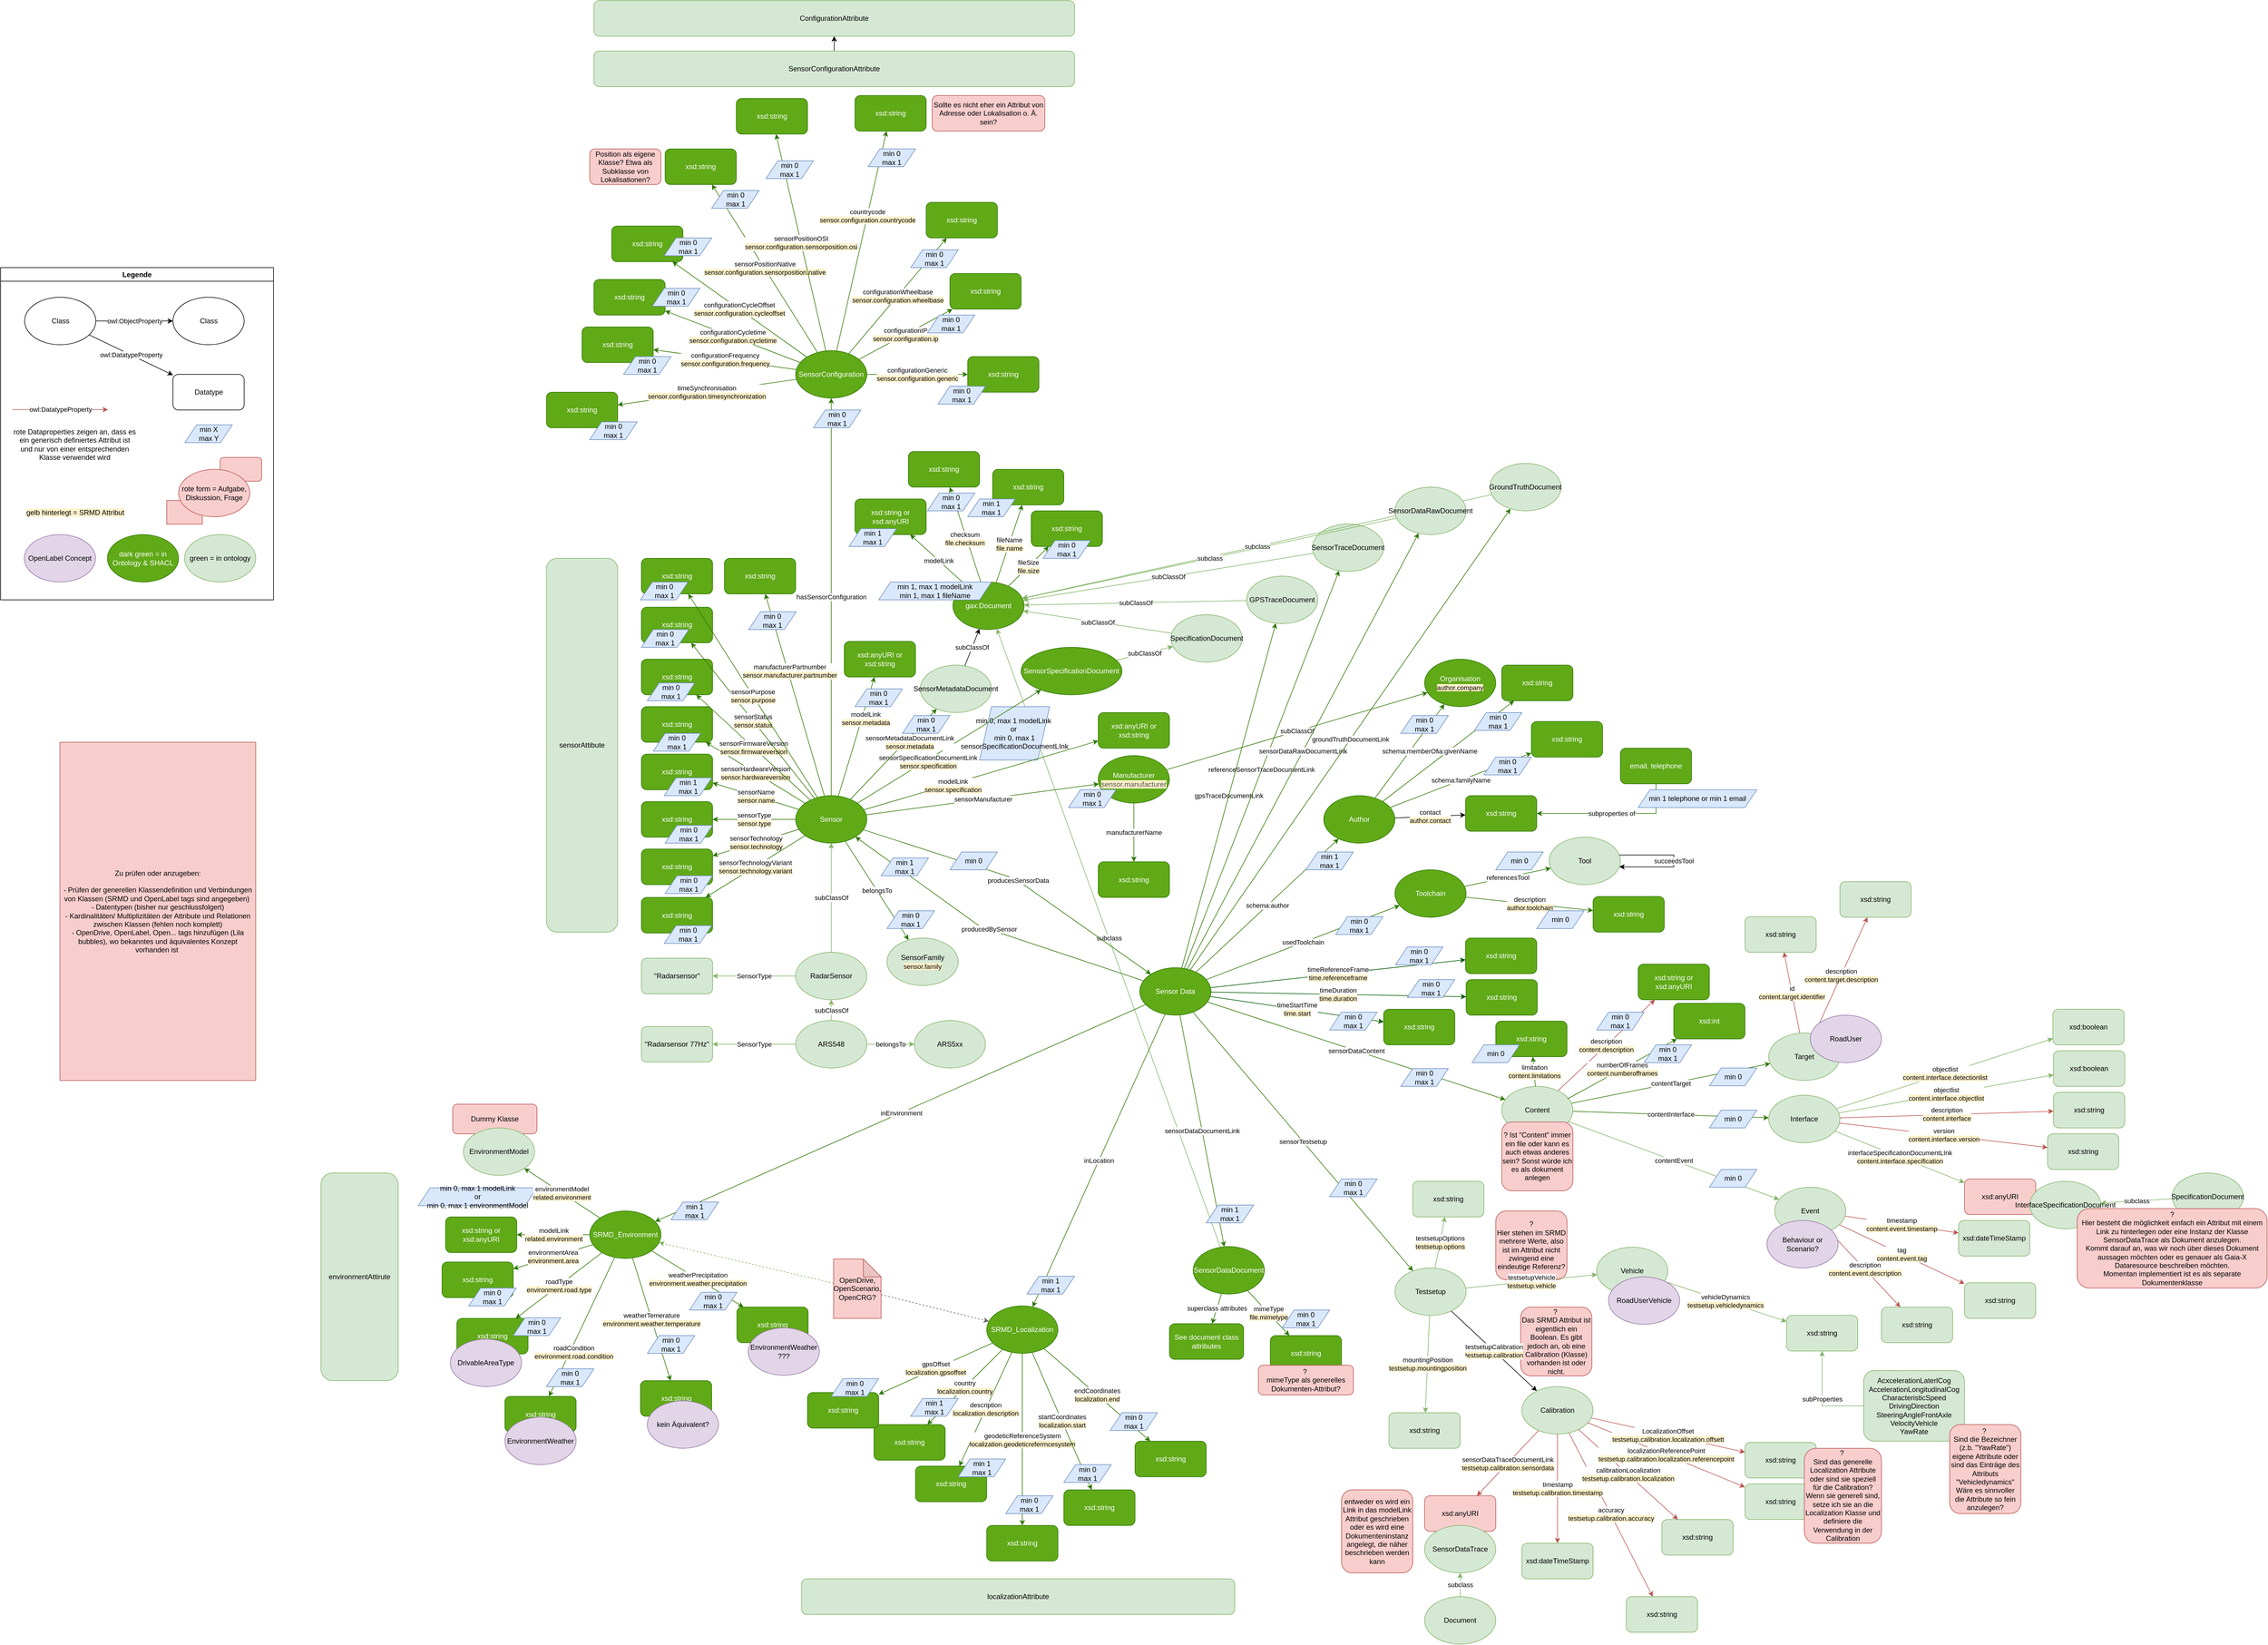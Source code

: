 <mxfile version="24.5.3" type="device">
  <diagram name="SensorDataMetadata Arbeitsstand" id="5mEgcLasTnL7NvK5IzSq">
    <mxGraphModel dx="3088" dy="2013" grid="1" gridSize="10" guides="1" tooltips="1" connect="1" arrows="1" fold="1" page="1" pageScale="1" pageWidth="827" pageHeight="1169" math="0" shadow="0">
      <root>
        <mxCell id="Tp4aPZTXpD-dPO1LQT0Z-0" />
        <mxCell id="Tp4aPZTXpD-dPO1LQT0Z-1" parent="Tp4aPZTXpD-dPO1LQT0Z-0" />
        <mxCell id="t5asjCNqGvXBLfeEPo4f-8" value="xsd:anyURI or xsd:string" style="rounded=1;whiteSpace=wrap;html=1;fillColor=#60a917;strokeColor=#2D7600;fontColor=#ffffff;" parent="Tp4aPZTXpD-dPO1LQT0Z-1" vertex="1">
          <mxGeometry x="392" y="130" width="120" height="60" as="geometry" />
        </mxCell>
        <mxCell id="0oJq0uR-41i_tr5kO2-4-2" value="entweder es wird ein Link in das modelLink Attribut geschrieben oder es wird eine Dokumenteninstanz angelegt, die näher beschrieben werden kann" style="rounded=1;whiteSpace=wrap;html=1;fillColor=#f8cecc;strokeColor=#b85450;" parent="Tp4aPZTXpD-dPO1LQT0Z-1" vertex="1">
          <mxGeometry x="1230" y="1560" width="120" height="140" as="geometry" />
        </mxCell>
        <mxCell id="Tp4aPZTXpD-dPO1LQT0Z-65" value="subclass" style="rounded=0;orthogonalLoop=1;jettySize=auto;html=1;fillColor=#d5e8d4;strokeColor=#82b366;" parent="Tp4aPZTXpD-dPO1LQT0Z-1" source="Tp4aPZTXpD-dPO1LQT0Z-67" target="Tp4aPZTXpD-dPO1LQT0Z-94" edge="1">
          <mxGeometry relative="1" as="geometry" />
        </mxCell>
        <mxCell id="OkeO4rPtD0x0puO8lgN7-37" value="min 0,&amp;nbsp;&lt;span style=&quot;background-color: initial;&quot;&gt;max 1 modelLink&amp;nbsp;&lt;/span&gt;&lt;div&gt;&lt;span style=&quot;background-color: initial;&quot;&gt;or&amp;nbsp;&lt;/span&gt;&lt;div&gt;&lt;span style=&quot;background-color: initial;&quot;&gt;min 0, max 1 sensorSpecificationDocumentLInk&lt;/span&gt;&lt;/div&gt;&lt;/div&gt;" style="shape=parallelogram;perimeter=parallelogramPerimeter;whiteSpace=wrap;html=1;fixedSize=1;fillColor=#dae8fc;strokeColor=#6c8ebf;" parent="Tp4aPZTXpD-dPO1LQT0Z-1" vertex="1">
          <mxGeometry x="620" y="240" width="118" height="90" as="geometry" />
        </mxCell>
        <mxCell id="LyP8XJ5GbN7pH9FtQ8CG-22" value="?&amp;nbsp;&lt;div&gt;Das SRMD Attribut ist eigentlich ein Boolean. Es gibt jedoch an, ob eine Calibration (Klasse) vorhanden ist oder nicht.&lt;/div&gt;" style="rounded=1;whiteSpace=wrap;html=1;fillColor=#f8cecc;strokeColor=#b85450;" parent="Tp4aPZTXpD-dPO1LQT0Z-1" vertex="1">
          <mxGeometry x="1532" y="1252" width="120" height="116" as="geometry" />
        </mxCell>
        <mxCell id="LyP8XJ5GbN7pH9FtQ8CG-21" value="?&lt;div&gt;Hier stehen im SRMD mehrere Werte, also ist im Attribut nicht zwingend eine eindeutige Referenz?&lt;/div&gt;" style="rounded=1;whiteSpace=wrap;html=1;fillColor=#f8cecc;strokeColor=#b85450;" parent="Tp4aPZTXpD-dPO1LQT0Z-1" vertex="1">
          <mxGeometry x="1490" y="1090" width="120" height="116" as="geometry" />
        </mxCell>
        <mxCell id="Tp4aPZTXpD-dPO1LQT0Z-2" value="sensorType&lt;div&gt;&lt;span style=&quot;background-color: rgb(255, 242, 204);&quot;&gt;sensor.type&lt;/span&gt;&lt;/div&gt;" style="rounded=0;orthogonalLoop=1;jettySize=auto;html=1;fillColor=#60a917;strokeColor=#2D7600;" parent="Tp4aPZTXpD-dPO1LQT0Z-1" source="Tp4aPZTXpD-dPO1LQT0Z-13" target="Tp4aPZTXpD-dPO1LQT0Z-14" edge="1">
          <mxGeometry relative="1" as="geometry" />
        </mxCell>
        <mxCell id="Tp4aPZTXpD-dPO1LQT0Z-3" value="sensorManufacturer" style="rounded=0;orthogonalLoop=1;jettySize=auto;html=1;fillColor=#60a917;strokeColor=#2D7600;" parent="Tp4aPZTXpD-dPO1LQT0Z-1" source="Tp4aPZTXpD-dPO1LQT0Z-13" target="Tp4aPZTXpD-dPO1LQT0Z-17" edge="1">
          <mxGeometry x="0.006" relative="1" as="geometry">
            <mxPoint as="offset" />
          </mxGeometry>
        </mxCell>
        <mxCell id="Tp4aPZTXpD-dPO1LQT0Z-4" value="belongsTo" style="rounded=0;orthogonalLoop=1;jettySize=auto;html=1;fillColor=#60a917;strokeColor=#2D7600;" parent="Tp4aPZTXpD-dPO1LQT0Z-1" source="Tp4aPZTXpD-dPO1LQT0Z-13" target="Tp4aPZTXpD-dPO1LQT0Z-26" edge="1">
          <mxGeometry x="-0.002" relative="1" as="geometry">
            <mxPoint as="offset" />
          </mxGeometry>
        </mxCell>
        <mxCell id="Tp4aPZTXpD-dPO1LQT0Z-5" value="sensorName&lt;div&gt;&lt;span style=&quot;background-color: rgb(255, 242, 204);&quot;&gt;sensor.name&lt;/span&gt;&lt;br&gt;&lt;/div&gt;" style="rounded=0;orthogonalLoop=1;jettySize=auto;html=1;fillColor=#60a917;strokeColor=#2D7600;" parent="Tp4aPZTXpD-dPO1LQT0Z-1" source="Tp4aPZTXpD-dPO1LQT0Z-13" target="Tp4aPZTXpD-dPO1LQT0Z-29" edge="1">
          <mxGeometry relative="1" as="geometry" />
        </mxCell>
        <mxCell id="Tp4aPZTXpD-dPO1LQT0Z-6" value="sensorHardwareVersion&lt;div&gt;&lt;span style=&quot;background-color: rgb(255, 242, 204);&quot;&gt;sensor.hardwareversion&lt;/span&gt;&lt;br&gt;&lt;/div&gt;" style="rounded=0;orthogonalLoop=1;jettySize=auto;html=1;fillColor=#60a917;strokeColor=#2D7600;" parent="Tp4aPZTXpD-dPO1LQT0Z-1" source="Tp4aPZTXpD-dPO1LQT0Z-13" target="Tp4aPZTXpD-dPO1LQT0Z-30" edge="1">
          <mxGeometry x="-0.002" relative="1" as="geometry">
            <mxPoint as="offset" />
          </mxGeometry>
        </mxCell>
        <mxCell id="Tp4aPZTXpD-dPO1LQT0Z-7" value="sensorFirmwareVersion&lt;div&gt;&lt;span style=&quot;background-color: rgb(255, 242, 204);&quot;&gt;sensor.firmwareversion&lt;/span&gt;&lt;br&gt;&lt;/div&gt;" style="rounded=0;orthogonalLoop=1;jettySize=auto;html=1;fillColor=#60a917;strokeColor=#2D7600;" parent="Tp4aPZTXpD-dPO1LQT0Z-1" source="Tp4aPZTXpD-dPO1LQT0Z-13" target="Tp4aPZTXpD-dPO1LQT0Z-31" edge="1">
          <mxGeometry x="-0.001" relative="1" as="geometry">
            <mxPoint as="offset" />
          </mxGeometry>
        </mxCell>
        <mxCell id="Tp4aPZTXpD-dPO1LQT0Z-8" value="sensorSpecificationDocumentLink&lt;div&gt;&lt;span style=&quot;background-color: rgb(255, 242, 204);&quot;&gt;sensor.specification&lt;/span&gt;&lt;/div&gt;" style="rounded=0;orthogonalLoop=1;jettySize=auto;html=1;fillColor=#60a917;strokeColor=#2D7600;" parent="Tp4aPZTXpD-dPO1LQT0Z-1" source="Tp4aPZTXpD-dPO1LQT0Z-13" target="Tp4aPZTXpD-dPO1LQT0Z-35" edge="1">
          <mxGeometry x="-0.242" y="-3" relative="1" as="geometry">
            <mxPoint as="offset" />
          </mxGeometry>
        </mxCell>
        <mxCell id="Tp4aPZTXpD-dPO1LQT0Z-9" value="producesSensorData" style="rounded=0;orthogonalLoop=1;jettySize=auto;html=1;fillColor=#60a917;strokeColor=#2D7600;" parent="Tp4aPZTXpD-dPO1LQT0Z-1" source="Tp4aPZTXpD-dPO1LQT0Z-13" target="Tp4aPZTXpD-dPO1LQT0Z-51" edge="1">
          <mxGeometry x="-0.0" relative="1" as="geometry">
            <Array as="points">
              <mxPoint x="680" y="530" />
            </Array>
            <mxPoint as="offset" />
          </mxGeometry>
        </mxCell>
        <mxCell id="Tp4aPZTXpD-dPO1LQT0Z-10" value="hasSensorConfiguration" style="rounded=0;orthogonalLoop=1;jettySize=auto;html=1;fillColor=#60a917;strokeColor=#2D7600;" parent="Tp4aPZTXpD-dPO1LQT0Z-1" source="Tp4aPZTXpD-dPO1LQT0Z-13" target="Tp4aPZTXpD-dPO1LQT0Z-91" edge="1">
          <mxGeometry relative="1" as="geometry">
            <mxPoint as="offset" />
          </mxGeometry>
        </mxCell>
        <mxCell id="Tp4aPZTXpD-dPO1LQT0Z-11" value="sensorMetadataDocumentLink&lt;div&gt;&lt;span style=&quot;background-color: rgb(255, 242, 204);&quot;&gt;sensor.metadata&lt;/span&gt;&lt;br&gt;&lt;/div&gt;" style="rounded=0;orthogonalLoop=1;jettySize=auto;html=1;fillColor=#60a917;strokeColor=#2D7600;" parent="Tp4aPZTXpD-dPO1LQT0Z-1" source="Tp4aPZTXpD-dPO1LQT0Z-13" target="Tp4aPZTXpD-dPO1LQT0Z-93" edge="1">
          <mxGeometry x="0.316" y="-6" relative="1" as="geometry">
            <mxPoint as="offset" />
          </mxGeometry>
        </mxCell>
        <mxCell id="Tp4aPZTXpD-dPO1LQT0Z-13" value="Sensor" style="ellipse;whiteSpace=wrap;html=1;fillColor=#60a917;strokeColor=#2D7600;fontColor=#ffffff;" parent="Tp4aPZTXpD-dPO1LQT0Z-1" vertex="1">
          <mxGeometry x="310" y="390" width="120" height="80" as="geometry" />
        </mxCell>
        <mxCell id="Tp4aPZTXpD-dPO1LQT0Z-14" value="xsd:string" style="rounded=1;whiteSpace=wrap;html=1;fillColor=#60a917;strokeColor=#2D7600;fontColor=#ffffff;" parent="Tp4aPZTXpD-dPO1LQT0Z-1" vertex="1">
          <mxGeometry x="50" y="400" width="120" height="60" as="geometry" />
        </mxCell>
        <mxCell id="Tp4aPZTXpD-dPO1LQT0Z-15" value="subClassOf" style="rounded=0;orthogonalLoop=1;jettySize=auto;html=1;fillColor=#60a917;strokeColor=#2D7600;" parent="Tp4aPZTXpD-dPO1LQT0Z-1" source="Tp4aPZTXpD-dPO1LQT0Z-17" target="Tp4aPZTXpD-dPO1LQT0Z-32" edge="1">
          <mxGeometry relative="1" as="geometry" />
        </mxCell>
        <mxCell id="Tp4aPZTXpD-dPO1LQT0Z-16" value="manufacturerPartnumber&lt;div&gt;&lt;span style=&quot;background-color: rgb(255, 242, 204);&quot;&gt;sensor.manufacturer.partnumber&lt;/span&gt;&lt;br&gt;&lt;/div&gt;" style="rounded=0;orthogonalLoop=1;jettySize=auto;html=1;fillColor=#60a917;strokeColor=#2D7600;" parent="Tp4aPZTXpD-dPO1LQT0Z-1" source="Tp4aPZTXpD-dPO1LQT0Z-13" target="Tp4aPZTXpD-dPO1LQT0Z-33" edge="1">
          <mxGeometry x="0.232" y="-3" relative="1" as="geometry">
            <mxPoint as="offset" />
          </mxGeometry>
        </mxCell>
        <mxCell id="Tp4aPZTXpD-dPO1LQT0Z-17" value="Manufacturer&lt;div&gt;&lt;span style=&quot;background-color: rgb(255, 242, 204);&quot;&gt;&lt;font color=&quot;#4d4d4d&quot;&gt;sensor.manufacturer&lt;/font&gt;&lt;/span&gt;&lt;br&gt;&lt;/div&gt;" style="ellipse;whiteSpace=wrap;html=1;fillColor=#60a917;strokeColor=#2D7600;fontColor=#ffffff;" parent="Tp4aPZTXpD-dPO1LQT0Z-1" vertex="1">
          <mxGeometry x="820" y="322.5" width="120" height="80" as="geometry" />
        </mxCell>
        <mxCell id="Tp4aPZTXpD-dPO1LQT0Z-18" value="subClassOf" style="rounded=0;orthogonalLoop=1;jettySize=auto;html=1;fillColor=#d5e8d4;strokeColor=#82b366;" parent="Tp4aPZTXpD-dPO1LQT0Z-1" source="Tp4aPZTXpD-dPO1LQT0Z-19" target="Tp4aPZTXpD-dPO1LQT0Z-13" edge="1">
          <mxGeometry relative="1" as="geometry" />
        </mxCell>
        <mxCell id="Tp4aPZTXpD-dPO1LQT0Z-19" value="RadarSensor" style="ellipse;whiteSpace=wrap;html=1;fillColor=#d5e8d4;strokeColor=#82b366;" parent="Tp4aPZTXpD-dPO1LQT0Z-1" vertex="1">
          <mxGeometry x="310" y="654" width="120" height="80" as="geometry" />
        </mxCell>
        <mxCell id="Tp4aPZTXpD-dPO1LQT0Z-20" value="SensorType" style="rounded=0;orthogonalLoop=1;jettySize=auto;html=1;fillColor=#d5e8d4;strokeColor=#82b366;" parent="Tp4aPZTXpD-dPO1LQT0Z-1" source="Tp4aPZTXpD-dPO1LQT0Z-19" target="Tp4aPZTXpD-dPO1LQT0Z-21" edge="1">
          <mxGeometry relative="1" as="geometry">
            <mxPoint x="320" y="549" as="sourcePoint" />
            <mxPoint x="180" y="699" as="targetPoint" />
          </mxGeometry>
        </mxCell>
        <mxCell id="Tp4aPZTXpD-dPO1LQT0Z-21" value="&quot;Radarsensor&quot;" style="rounded=1;whiteSpace=wrap;html=1;fillColor=#d5e8d4;strokeColor=#82b366;" parent="Tp4aPZTXpD-dPO1LQT0Z-1" vertex="1">
          <mxGeometry x="50" y="664" width="120" height="60" as="geometry" />
        </mxCell>
        <mxCell id="Tp4aPZTXpD-dPO1LQT0Z-22" value="belongsTo" style="rounded=0;orthogonalLoop=1;jettySize=auto;html=1;fillColor=#d5e8d4;strokeColor=#82b366;" parent="Tp4aPZTXpD-dPO1LQT0Z-1" source="Tp4aPZTXpD-dPO1LQT0Z-25" target="Tp4aPZTXpD-dPO1LQT0Z-27" edge="1">
          <mxGeometry relative="1" as="geometry" />
        </mxCell>
        <mxCell id="Tp4aPZTXpD-dPO1LQT0Z-23" value="subClassOf" style="rounded=0;orthogonalLoop=1;jettySize=auto;html=1;fillColor=#d5e8d4;strokeColor=#82b366;" parent="Tp4aPZTXpD-dPO1LQT0Z-1" source="Tp4aPZTXpD-dPO1LQT0Z-25" target="Tp4aPZTXpD-dPO1LQT0Z-19" edge="1">
          <mxGeometry relative="1" as="geometry" />
        </mxCell>
        <mxCell id="Tp4aPZTXpD-dPO1LQT0Z-24" value="SensorType" style="rounded=0;orthogonalLoop=1;jettySize=auto;html=1;fillColor=#d5e8d4;strokeColor=#82b366;" parent="Tp4aPZTXpD-dPO1LQT0Z-1" source="Tp4aPZTXpD-dPO1LQT0Z-25" target="Tp4aPZTXpD-dPO1LQT0Z-28" edge="1">
          <mxGeometry relative="1" as="geometry" />
        </mxCell>
        <mxCell id="Tp4aPZTXpD-dPO1LQT0Z-25" value="ARS548" style="ellipse;whiteSpace=wrap;html=1;fillColor=#d5e8d4;strokeColor=#82b366;" parent="Tp4aPZTXpD-dPO1LQT0Z-1" vertex="1">
          <mxGeometry x="310" y="769" width="120" height="80" as="geometry" />
        </mxCell>
        <mxCell id="Tp4aPZTXpD-dPO1LQT0Z-26" value="SensorFamily&lt;div&gt;&lt;span style=&quot;font-size: 11px; text-wrap: nowrap; background-color: rgb(255, 242, 204);&quot;&gt;sensor.family&lt;/span&gt;&lt;br&gt;&lt;/div&gt;" style="ellipse;whiteSpace=wrap;html=1;fillColor=#d5e8d4;strokeColor=#82b366;" parent="Tp4aPZTXpD-dPO1LQT0Z-1" vertex="1">
          <mxGeometry x="464" y="630" width="120" height="80" as="geometry" />
        </mxCell>
        <mxCell id="Tp4aPZTXpD-dPO1LQT0Z-27" value="ARS5xx" style="ellipse;whiteSpace=wrap;html=1;fillColor=#d5e8d4;strokeColor=#82b366;" parent="Tp4aPZTXpD-dPO1LQT0Z-1" vertex="1">
          <mxGeometry x="510" y="769" width="120" height="80" as="geometry" />
        </mxCell>
        <mxCell id="Tp4aPZTXpD-dPO1LQT0Z-28" value="&quot;Radarsensor 77Hz&quot;" style="rounded=1;whiteSpace=wrap;html=1;fillColor=#d5e8d4;strokeColor=#82b366;" parent="Tp4aPZTXpD-dPO1LQT0Z-1" vertex="1">
          <mxGeometry x="50" y="779" width="120" height="60" as="geometry" />
        </mxCell>
        <mxCell id="Tp4aPZTXpD-dPO1LQT0Z-29" value="xsd:string" style="rounded=1;whiteSpace=wrap;html=1;fillColor=#60a917;strokeColor=#2D7600;fontColor=#ffffff;" parent="Tp4aPZTXpD-dPO1LQT0Z-1" vertex="1">
          <mxGeometry x="50" y="320" width="120" height="60" as="geometry" />
        </mxCell>
        <mxCell id="Tp4aPZTXpD-dPO1LQT0Z-30" value="xsd:string" style="rounded=1;whiteSpace=wrap;html=1;fillColor=#60a917;strokeColor=#2D7600;fontColor=#ffffff;" parent="Tp4aPZTXpD-dPO1LQT0Z-1" vertex="1">
          <mxGeometry x="50" y="240" width="120" height="60" as="geometry" />
        </mxCell>
        <mxCell id="Tp4aPZTXpD-dPO1LQT0Z-31" value="xsd:string" style="rounded=1;whiteSpace=wrap;html=1;fillColor=#60a917;strokeColor=#2D7600;fontColor=#ffffff;" parent="Tp4aPZTXpD-dPO1LQT0Z-1" vertex="1">
          <mxGeometry x="50" y="160" width="120" height="60" as="geometry" />
        </mxCell>
        <mxCell id="Tp4aPZTXpD-dPO1LQT0Z-32" value="Organisation&lt;div&gt;&lt;span style=&quot;color: rgb(0, 0, 0); font-size: 11px; text-wrap: nowrap; background-color: rgb(255, 242, 204);&quot;&gt;author.company&lt;/span&gt;&lt;br&gt;&lt;/div&gt;" style="ellipse;whiteSpace=wrap;html=1;fillColor=#60a917;strokeColor=#2D7600;fontColor=#ffffff;" parent="Tp4aPZTXpD-dPO1LQT0Z-1" vertex="1">
          <mxGeometry x="1370" y="160" width="120" height="80" as="geometry" />
        </mxCell>
        <mxCell id="Tp4aPZTXpD-dPO1LQT0Z-33" value="xsd:string" style="rounded=1;whiteSpace=wrap;html=1;fillColor=#60a917;strokeColor=#2D7600;fontColor=#ffffff;" parent="Tp4aPZTXpD-dPO1LQT0Z-1" vertex="1">
          <mxGeometry x="190" y="-10" width="120" height="60" as="geometry" />
        </mxCell>
        <mxCell id="Tp4aPZTXpD-dPO1LQT0Z-34" value="subClassOf" style="rounded=0;orthogonalLoop=1;jettySize=auto;html=1;fillColor=#d5e8d4;strokeColor=#82b366;" parent="Tp4aPZTXpD-dPO1LQT0Z-1" source="Tp4aPZTXpD-dPO1LQT0Z-35" target="Tp4aPZTXpD-dPO1LQT0Z-37" edge="1">
          <mxGeometry relative="1" as="geometry" />
        </mxCell>
        <mxCell id="Tp4aPZTXpD-dPO1LQT0Z-35" value="SensorSpecificationDocument" style="ellipse;whiteSpace=wrap;html=1;fillColor=#60a917;strokeColor=#2D7600;fontColor=#ffffff;" parent="Tp4aPZTXpD-dPO1LQT0Z-1" vertex="1">
          <mxGeometry x="690" y="140" width="170" height="80" as="geometry" />
        </mxCell>
        <mxCell id="Tp4aPZTXpD-dPO1LQT0Z-36" value="subClassOf" style="rounded=0;orthogonalLoop=1;jettySize=auto;html=1;fillColor=#d5e8d4;strokeColor=#82b366;" parent="Tp4aPZTXpD-dPO1LQT0Z-1" source="Tp4aPZTXpD-dPO1LQT0Z-37" target="Tp4aPZTXpD-dPO1LQT0Z-94" edge="1">
          <mxGeometry relative="1" as="geometry" />
        </mxCell>
        <mxCell id="Tp4aPZTXpD-dPO1LQT0Z-37" value="SpecificationDocument" style="ellipse;whiteSpace=wrap;html=1;fillColor=#d5e8d4;strokeColor=#82b366;" parent="Tp4aPZTXpD-dPO1LQT0Z-1" vertex="1">
          <mxGeometry x="942.5" y="85" width="120" height="80" as="geometry" />
        </mxCell>
        <mxCell id="Tp4aPZTXpD-dPO1LQT0Z-38" value="schema:author" style="rounded=0;orthogonalLoop=1;jettySize=auto;html=1;fillColor=#60a917;strokeColor=#2D7600;" parent="Tp4aPZTXpD-dPO1LQT0Z-1" source="Tp4aPZTXpD-dPO1LQT0Z-51" target="Tp4aPZTXpD-dPO1LQT0Z-54" edge="1">
          <mxGeometry x="-0.001" relative="1" as="geometry">
            <mxPoint as="offset" />
          </mxGeometry>
        </mxCell>
        <mxCell id="Tp4aPZTXpD-dPO1LQT0Z-39" value="usedToolchain" style="rounded=0;orthogonalLoop=1;jettySize=auto;html=1;fillColor=#60a917;strokeColor=#2D7600;" parent="Tp4aPZTXpD-dPO1LQT0Z-1" source="Tp4aPZTXpD-dPO1LQT0Z-51" target="LyP8XJ5GbN7pH9FtQ8CG-4" edge="1">
          <mxGeometry x="0.001" relative="1" as="geometry">
            <mxPoint x="1235.536" y="631.782" as="targetPoint" />
            <mxPoint as="offset" />
          </mxGeometry>
        </mxCell>
        <mxCell id="Tp4aPZTXpD-dPO1LQT0Z-40" value="sensorTestsetup" style="rounded=0;orthogonalLoop=1;jettySize=auto;html=1;fillColor=#60a917;strokeColor=#2D7600;" parent="Tp4aPZTXpD-dPO1LQT0Z-1" source="Tp4aPZTXpD-dPO1LQT0Z-51" target="Tp4aPZTXpD-dPO1LQT0Z-64" edge="1">
          <mxGeometry relative="1" as="geometry" />
        </mxCell>
        <mxCell id="Tp4aPZTXpD-dPO1LQT0Z-41" value="sensorDataDocumentLink" style="rounded=0;orthogonalLoop=1;jettySize=auto;html=1;fillColor=#60a917;strokeColor=#2D7600;" parent="Tp4aPZTXpD-dPO1LQT0Z-1" source="Tp4aPZTXpD-dPO1LQT0Z-51" target="Tp4aPZTXpD-dPO1LQT0Z-67" edge="1">
          <mxGeometry x="-0.0" relative="1" as="geometry">
            <mxPoint as="offset" />
          </mxGeometry>
        </mxCell>
        <mxCell id="Tp4aPZTXpD-dPO1LQT0Z-42" value="inLocation" style="rounded=0;orthogonalLoop=1;jettySize=auto;html=1;fillColor=#60a917;strokeColor=#2D7600;" parent="Tp4aPZTXpD-dPO1LQT0Z-1" source="Tp4aPZTXpD-dPO1LQT0Z-51" target="Tp4aPZTXpD-dPO1LQT0Z-69" edge="1">
          <mxGeometry relative="1" as="geometry" />
        </mxCell>
        <mxCell id="Tp4aPZTXpD-dPO1LQT0Z-43" value="inEnvironment" style="rounded=0;orthogonalLoop=1;jettySize=auto;html=1;fillColor=#60a917;strokeColor=#2D7600;" parent="Tp4aPZTXpD-dPO1LQT0Z-1" source="Tp4aPZTXpD-dPO1LQT0Z-51" target="Tp4aPZTXpD-dPO1LQT0Z-70" edge="1">
          <mxGeometry x="-0.002" relative="1" as="geometry">
            <mxPoint as="offset" />
          </mxGeometry>
        </mxCell>
        <mxCell id="Tp4aPZTXpD-dPO1LQT0Z-44" value="timeReferenceFrame&lt;div&gt;&lt;span style=&quot;background-color: rgb(255, 242, 204);&quot;&gt;time.referenceframe&lt;/span&gt;&lt;/div&gt;" style="rounded=0;orthogonalLoop=1;jettySize=auto;html=1;fillColor=#008a00;strokeColor=#005700;" parent="Tp4aPZTXpD-dPO1LQT0Z-1" source="Tp4aPZTXpD-dPO1LQT0Z-51" target="Tp4aPZTXpD-dPO1LQT0Z-113" edge="1">
          <mxGeometry relative="1" as="geometry" />
        </mxCell>
        <mxCell id="Tp4aPZTXpD-dPO1LQT0Z-45" value="producedBySensor" style="rounded=0;orthogonalLoop=1;jettySize=auto;html=1;fillColor=#60a917;strokeColor=#2D7600;" parent="Tp4aPZTXpD-dPO1LQT0Z-1" source="Tp4aPZTXpD-dPO1LQT0Z-51" target="Tp4aPZTXpD-dPO1LQT0Z-13" edge="1">
          <mxGeometry relative="1" as="geometry">
            <Array as="points">
              <mxPoint x="620" y="610" />
            </Array>
          </mxGeometry>
        </mxCell>
        <mxCell id="Tp4aPZTXpD-dPO1LQT0Z-46" value="&lt;span style=&quot;&quot;&gt;gpsTraceDocumentLink&lt;/span&gt;" style="rounded=0;orthogonalLoop=1;jettySize=auto;html=1;fillColor=#60a917;strokeColor=#2D7600;labelBackgroundColor=none;" parent="Tp4aPZTXpD-dPO1LQT0Z-1" source="Tp4aPZTXpD-dPO1LQT0Z-51" target="Tp4aPZTXpD-dPO1LQT0Z-150" edge="1">
          <mxGeometry x="0.001" relative="1" as="geometry">
            <mxPoint as="offset" />
          </mxGeometry>
        </mxCell>
        <mxCell id="Tp4aPZTXpD-dPO1LQT0Z-47" value="referenceSensorTraceDocumentLink" style="rounded=0;orthogonalLoop=1;jettySize=auto;html=1;fillColor=#60a917;strokeColor=#2D7600;labelBackgroundColor=none;" parent="Tp4aPZTXpD-dPO1LQT0Z-1" source="Tp4aPZTXpD-dPO1LQT0Z-51" target="Tp4aPZTXpD-dPO1LQT0Z-152" edge="1">
          <mxGeometry x="0.0" relative="1" as="geometry">
            <mxPoint as="offset" />
          </mxGeometry>
        </mxCell>
        <mxCell id="Tp4aPZTXpD-dPO1LQT0Z-48" value="sensorDataContent" style="rounded=0;orthogonalLoop=1;jettySize=auto;html=1;fillColor=#60a917;strokeColor=#2D7600;" parent="Tp4aPZTXpD-dPO1LQT0Z-1" source="Tp4aPZTXpD-dPO1LQT0Z-51" target="Tp4aPZTXpD-dPO1LQT0Z-165" edge="1">
          <mxGeometry x="0.001" relative="1" as="geometry">
            <mxPoint as="offset" />
          </mxGeometry>
        </mxCell>
        <mxCell id="Tp4aPZTXpD-dPO1LQT0Z-49" value="sensorDataRawDocumentLink" style="rounded=0;orthogonalLoop=1;jettySize=auto;html=1;fillColor=#60a917;strokeColor=#2D7600;" parent="Tp4aPZTXpD-dPO1LQT0Z-1" source="Tp4aPZTXpD-dPO1LQT0Z-51" target="Tp4aPZTXpD-dPO1LQT0Z-169" edge="1">
          <mxGeometry relative="1" as="geometry" />
        </mxCell>
        <mxCell id="Tp4aPZTXpD-dPO1LQT0Z-50" value="groundTruthDocumentLink" style="rounded=0;orthogonalLoop=1;jettySize=auto;html=1;fillColor=#60a917;strokeColor=#2D7600;" parent="Tp4aPZTXpD-dPO1LQT0Z-1" source="Tp4aPZTXpD-dPO1LQT0Z-51" target="Tp4aPZTXpD-dPO1LQT0Z-167" edge="1">
          <mxGeometry relative="1" as="geometry" />
        </mxCell>
        <mxCell id="Tp4aPZTXpD-dPO1LQT0Z-51" value="Sensor Data" style="ellipse;whiteSpace=wrap;html=1;fillColor=#60a917;strokeColor=#2D7600;fontColor=#ffffff;" parent="Tp4aPZTXpD-dPO1LQT0Z-1" vertex="1">
          <mxGeometry x="890" y="680" width="120" height="80" as="geometry" />
        </mxCell>
        <mxCell id="Tp4aPZTXpD-dPO1LQT0Z-52" value="schema:givenName" style="rounded=0;orthogonalLoop=1;jettySize=auto;html=1;fillColor=#60a917;strokeColor=#2D7600;" parent="Tp4aPZTXpD-dPO1LQT0Z-1" source="Tp4aPZTXpD-dPO1LQT0Z-54" target="Tp4aPZTXpD-dPO1LQT0Z-55" edge="1">
          <mxGeometry x="0.001" relative="1" as="geometry">
            <mxPoint as="offset" />
          </mxGeometry>
        </mxCell>
        <mxCell id="Tp4aPZTXpD-dPO1LQT0Z-53" value="contact&lt;div&gt;&lt;span style=&quot;background-color: rgb(255, 242, 204);&quot;&gt;author.contact&lt;/span&gt;&lt;/div&gt;" style="rounded=0;orthogonalLoop=1;jettySize=auto;html=1;" parent="Tp4aPZTXpD-dPO1LQT0Z-1" source="Tp4aPZTXpD-dPO1LQT0Z-54" target="Tp4aPZTXpD-dPO1LQT0Z-56" edge="1">
          <mxGeometry relative="1" as="geometry" />
        </mxCell>
        <mxCell id="OkeO4rPtD0x0puO8lgN7-17" value="schema:memberOf" style="rounded=0;orthogonalLoop=1;jettySize=auto;html=1;fillColor=#60a917;strokeColor=#2D7600;" parent="Tp4aPZTXpD-dPO1LQT0Z-1" source="Tp4aPZTXpD-dPO1LQT0Z-54" target="Tp4aPZTXpD-dPO1LQT0Z-32" edge="1">
          <mxGeometry relative="1" as="geometry" />
        </mxCell>
        <mxCell id="Tp4aPZTXpD-dPO1LQT0Z-54" value="Author" style="ellipse;whiteSpace=wrap;html=1;fillColor=#60a917;strokeColor=#2D7600;fontColor=#ffffff;" parent="Tp4aPZTXpD-dPO1LQT0Z-1" vertex="1">
          <mxGeometry x="1200" y="390" width="120" height="80" as="geometry" />
        </mxCell>
        <mxCell id="Tp4aPZTXpD-dPO1LQT0Z-55" value="xsd:string" style="rounded=1;whiteSpace=wrap;html=1;fillColor=#60a917;strokeColor=#2D7600;fontColor=#ffffff;" parent="Tp4aPZTXpD-dPO1LQT0Z-1" vertex="1">
          <mxGeometry x="1500" y="170" width="120" height="60" as="geometry" />
        </mxCell>
        <mxCell id="Tp4aPZTXpD-dPO1LQT0Z-56" value="xsd:string" style="rounded=1;whiteSpace=wrap;html=1;fillColor=#60a917;strokeColor=#2D7600;fontColor=#ffffff;" parent="Tp4aPZTXpD-dPO1LQT0Z-1" vertex="1">
          <mxGeometry x="1439" y="390" width="120" height="60" as="geometry" />
        </mxCell>
        <mxCell id="Tp4aPZTXpD-dPO1LQT0Z-57" value="manufacturerName" style="rounded=0;orthogonalLoop=1;jettySize=auto;html=1;fillColor=#60a917;strokeColor=#2D7600;" parent="Tp4aPZTXpD-dPO1LQT0Z-1" source="Tp4aPZTXpD-dPO1LQT0Z-17" target="Tp4aPZTXpD-dPO1LQT0Z-58" edge="1">
          <mxGeometry relative="1" as="geometry">
            <mxPoint x="800" y="507" as="sourcePoint" />
            <mxPoint x="940" y="513" as="targetPoint" />
          </mxGeometry>
        </mxCell>
        <mxCell id="Tp4aPZTXpD-dPO1LQT0Z-58" value="xsd:string" style="rounded=1;whiteSpace=wrap;html=1;fillColor=#60a917;strokeColor=#2D7600;fontColor=#ffffff;" parent="Tp4aPZTXpD-dPO1LQT0Z-1" vertex="1">
          <mxGeometry x="820" y="501.5" width="120" height="60" as="geometry" />
        </mxCell>
        <mxCell id="Tp4aPZTXpD-dPO1LQT0Z-59" value="testsetupVehicle&lt;div&gt;&lt;span style=&quot;background-color: rgb(255, 242, 204);&quot;&gt;testsetup.vehicle&lt;/span&gt;&lt;br&gt;&lt;/div&gt;" style="rounded=0;orthogonalLoop=1;jettySize=auto;html=1;fillColor=#d5e8d4;strokeColor=#82b366;" parent="Tp4aPZTXpD-dPO1LQT0Z-1" source="Tp4aPZTXpD-dPO1LQT0Z-64" target="Tp4aPZTXpD-dPO1LQT0Z-68" edge="1">
          <mxGeometry x="0.002" relative="1" as="geometry">
            <mxPoint as="offset" />
          </mxGeometry>
        </mxCell>
        <mxCell id="Tp4aPZTXpD-dPO1LQT0Z-60" value="vehicleDynamics&lt;div&gt;&lt;span style=&quot;background-color: rgb(255, 242, 204);&quot;&gt;testsetup.vehicledynamics&lt;/span&gt;&lt;/div&gt;" style="rounded=0;orthogonalLoop=1;jettySize=auto;html=1;fillColor=#d5e8d4;strokeColor=#82b366;" parent="Tp4aPZTXpD-dPO1LQT0Z-1" source="Tp4aPZTXpD-dPO1LQT0Z-68" target="Tp4aPZTXpD-dPO1LQT0Z-212" edge="1">
          <mxGeometry x="-0.001" relative="1" as="geometry">
            <mxPoint x="2022.522" y="1318.525" as="targetPoint" />
            <mxPoint as="offset" />
          </mxGeometry>
        </mxCell>
        <mxCell id="Tp4aPZTXpD-dPO1LQT0Z-61" value="testsetupCalibration&lt;div&gt;&lt;span style=&quot;background-color: rgb(255, 242, 204);&quot;&gt;testsetup.calibration&lt;/span&gt;&lt;/div&gt;" style="rounded=0;orthogonalLoop=1;jettySize=auto;html=1;" parent="Tp4aPZTXpD-dPO1LQT0Z-1" source="Tp4aPZTXpD-dPO1LQT0Z-64" target="Tp4aPZTXpD-dPO1LQT0Z-177" edge="1">
          <mxGeometry relative="1" as="geometry">
            <mxPoint as="offset" />
          </mxGeometry>
        </mxCell>
        <mxCell id="Tp4aPZTXpD-dPO1LQT0Z-62" value="mountingPosition&lt;div&gt;&lt;span style=&quot;background-color: rgb(255, 242, 204);&quot;&gt;testsetup.mountingposition&lt;/span&gt;&lt;/div&gt;" style="rounded=0;orthogonalLoop=1;jettySize=auto;html=1;fillColor=#d5e8d4;strokeColor=#82b366;" parent="Tp4aPZTXpD-dPO1LQT0Z-1" source="Tp4aPZTXpD-dPO1LQT0Z-64" target="Tp4aPZTXpD-dPO1LQT0Z-215" edge="1">
          <mxGeometry relative="1" as="geometry" />
        </mxCell>
        <mxCell id="Tp4aPZTXpD-dPO1LQT0Z-63" value="testsetupOptions&lt;div&gt;&lt;span style=&quot;background-color: rgb(255, 242, 204);&quot;&gt;testsetup.options&lt;/span&gt;&lt;br&gt;&lt;/div&gt;" style="rounded=0;orthogonalLoop=1;jettySize=auto;html=1;fillColor=#d5e8d4;strokeColor=#82b366;" parent="Tp4aPZTXpD-dPO1LQT0Z-1" source="Tp4aPZTXpD-dPO1LQT0Z-64" target="Tp4aPZTXpD-dPO1LQT0Z-216" edge="1">
          <mxGeometry x="-0.003" relative="1" as="geometry">
            <mxPoint as="offset" />
          </mxGeometry>
        </mxCell>
        <mxCell id="Tp4aPZTXpD-dPO1LQT0Z-64" value="Testsetup" style="ellipse;whiteSpace=wrap;html=1;fillColor=#d5e8d4;strokeColor=#82b366;" parent="Tp4aPZTXpD-dPO1LQT0Z-1" vertex="1">
          <mxGeometry x="1320" y="1186" width="120" height="80" as="geometry" />
        </mxCell>
        <mxCell id="Tp4aPZTXpD-dPO1LQT0Z-66" value="mimeType&lt;div&gt;&lt;span style=&quot;background-color: rgb(255, 242, 204);&quot;&gt;file.mimetype&lt;/span&gt;&lt;/div&gt;" style="rounded=0;orthogonalLoop=1;jettySize=auto;html=1;fillColor=#60a917;strokeColor=#2D7600;" parent="Tp4aPZTXpD-dPO1LQT0Z-1" source="Tp4aPZTXpD-dPO1LQT0Z-67" target="Tp4aPZTXpD-dPO1LQT0Z-217" edge="1">
          <mxGeometry relative="1" as="geometry" />
        </mxCell>
        <mxCell id="Tp4aPZTXpD-dPO1LQT0Z-67" value="SensorDataDocument" style="ellipse;whiteSpace=wrap;html=1;fillColor=#60a917;strokeColor=#2D7600;fontColor=#ffffff;" parent="Tp4aPZTXpD-dPO1LQT0Z-1" vertex="1">
          <mxGeometry x="980" y="1150" width="120" height="80" as="geometry" />
        </mxCell>
        <mxCell id="Tp4aPZTXpD-dPO1LQT0Z-68" value="Vehicle" style="ellipse;whiteSpace=wrap;html=1;fillColor=#d5e8d4;strokeColor=#82b366;" parent="Tp4aPZTXpD-dPO1LQT0Z-1" vertex="1">
          <mxGeometry x="1660" y="1151" width="120" height="80" as="geometry" />
        </mxCell>
        <mxCell id="Tp4aPZTXpD-dPO1LQT0Z-69" value="SRMD_Localization" style="ellipse;whiteSpace=wrap;html=1;fillColor=#60a917;strokeColor=#2D7600;fontColor=#ffffff;" parent="Tp4aPZTXpD-dPO1LQT0Z-1" vertex="1">
          <mxGeometry x="632" y="1250" width="120" height="80" as="geometry" />
        </mxCell>
        <mxCell id="Tp4aPZTXpD-dPO1LQT0Z-70" value="SRMD_Environment" style="ellipse;whiteSpace=wrap;html=1;fillColor=#60a917;strokeColor=#2D7600;fontColor=#ffffff;" parent="Tp4aPZTXpD-dPO1LQT0Z-1" vertex="1">
          <mxGeometry x="-37" y="1090" width="120" height="80" as="geometry" />
        </mxCell>
        <mxCell id="Tp4aPZTXpD-dPO1LQT0Z-71" value="country&lt;div&gt;&lt;span style=&quot;background-color: rgb(255, 242, 204);&quot;&gt;localization.country&lt;/span&gt;&lt;/div&gt;" style="rounded=0;orthogonalLoop=1;jettySize=auto;html=1;fillColor=#60a917;strokeColor=#2D7600;" parent="Tp4aPZTXpD-dPO1LQT0Z-1" source="Tp4aPZTXpD-dPO1LQT0Z-69" target="Tp4aPZTXpD-dPO1LQT0Z-72" edge="1">
          <mxGeometry relative="1" as="geometry">
            <mxPoint x="382" y="1380" as="sourcePoint" />
          </mxGeometry>
        </mxCell>
        <mxCell id="Tp4aPZTXpD-dPO1LQT0Z-72" value="xsd:string" style="rounded=1;whiteSpace=wrap;html=1;fillColor=#60a917;strokeColor=#2D7600;fontColor=#ffffff;" parent="Tp4aPZTXpD-dPO1LQT0Z-1" vertex="1">
          <mxGeometry x="442" y="1450" width="120" height="60" as="geometry" />
        </mxCell>
        <mxCell id="Tp4aPZTXpD-dPO1LQT0Z-73" value="description&lt;div&gt;&lt;span style=&quot;background-color: rgb(255, 242, 204);&quot;&gt;localization.description&lt;/span&gt;&lt;br&gt;&lt;/div&gt;" style="rounded=0;orthogonalLoop=1;jettySize=auto;html=1;fillColor=#60a917;strokeColor=#2D7600;" parent="Tp4aPZTXpD-dPO1LQT0Z-1" source="Tp4aPZTXpD-dPO1LQT0Z-69" target="Tp4aPZTXpD-dPO1LQT0Z-74" edge="1">
          <mxGeometry x="-0.004" relative="1" as="geometry">
            <mxPoint x="792" y="1386.5" as="sourcePoint" />
            <mxPoint as="offset" />
          </mxGeometry>
        </mxCell>
        <mxCell id="Tp4aPZTXpD-dPO1LQT0Z-74" value="xsd:string" style="rounded=1;whiteSpace=wrap;html=1;fillColor=#60a917;strokeColor=#2D7600;fontColor=#ffffff;" parent="Tp4aPZTXpD-dPO1LQT0Z-1" vertex="1">
          <mxGeometry x="512" y="1520" width="120" height="60" as="geometry" />
        </mxCell>
        <mxCell id="Tp4aPZTXpD-dPO1LQT0Z-75" value="geodeticReferenceSystem&lt;div&gt;&lt;span style=&quot;background-color: rgb(255, 242, 204);&quot;&gt;localization.geodeticreferrncesystem&lt;/span&gt;&lt;br&gt;&lt;/div&gt;" style="rounded=0;orthogonalLoop=1;jettySize=auto;html=1;fillColor=#60a917;strokeColor=#2D7600;" parent="Tp4aPZTXpD-dPO1LQT0Z-1" source="Tp4aPZTXpD-dPO1LQT0Z-69" target="Tp4aPZTXpD-dPO1LQT0Z-76" edge="1">
          <mxGeometry x="0.002" relative="1" as="geometry">
            <mxPoint x="869" y="1420" as="sourcePoint" />
            <mxPoint as="offset" />
          </mxGeometry>
        </mxCell>
        <mxCell id="Tp4aPZTXpD-dPO1LQT0Z-76" value="xsd:string" style="rounded=1;whiteSpace=wrap;html=1;fillColor=#60a917;strokeColor=#2D7600;fontColor=#ffffff;" parent="Tp4aPZTXpD-dPO1LQT0Z-1" vertex="1">
          <mxGeometry x="632" y="1620" width="120" height="60" as="geometry" />
        </mxCell>
        <mxCell id="Tp4aPZTXpD-dPO1LQT0Z-77" value="startCoordinates&lt;div&gt;&lt;span style=&quot;background-color: rgb(255, 242, 204);&quot;&gt;localization.start&lt;/span&gt;&lt;br&gt;&lt;/div&gt;" style="rounded=0;orthogonalLoop=1;jettySize=auto;html=1;fillColor=#60a917;strokeColor=#2D7600;" parent="Tp4aPZTXpD-dPO1LQT0Z-1" source="Tp4aPZTXpD-dPO1LQT0Z-69" target="Tp4aPZTXpD-dPO1LQT0Z-78" edge="1">
          <mxGeometry x="-0.001" relative="1" as="geometry">
            <mxPoint x="822" y="1270" as="sourcePoint" />
            <mxPoint as="offset" />
          </mxGeometry>
        </mxCell>
        <mxCell id="Tp4aPZTXpD-dPO1LQT0Z-78" value="xsd:string" style="rounded=1;whiteSpace=wrap;html=1;fillColor=#60a917;strokeColor=#2D7600;fontColor=#ffffff;" parent="Tp4aPZTXpD-dPO1LQT0Z-1" vertex="1">
          <mxGeometry x="762" y="1560" width="120" height="60" as="geometry" />
        </mxCell>
        <mxCell id="Tp4aPZTXpD-dPO1LQT0Z-79" value="endCoordinates&lt;div&gt;&lt;span style=&quot;background-color: rgb(255, 242, 204);&quot;&gt;localization.end&lt;/span&gt;&lt;br&gt;&lt;/div&gt;" style="rounded=0;orthogonalLoop=1;jettySize=auto;html=1;fillColor=#60a917;strokeColor=#2D7600;" parent="Tp4aPZTXpD-dPO1LQT0Z-1" source="Tp4aPZTXpD-dPO1LQT0Z-69" target="Tp4aPZTXpD-dPO1LQT0Z-80" edge="1">
          <mxGeometry x="0.002" relative="1" as="geometry">
            <mxPoint x="962" y="1250" as="sourcePoint" />
            <mxPoint as="offset" />
          </mxGeometry>
        </mxCell>
        <mxCell id="Tp4aPZTXpD-dPO1LQT0Z-80" value="xsd:string" style="rounded=1;whiteSpace=wrap;html=1;fillColor=#60a917;strokeColor=#2D7600;fontColor=#ffffff;" parent="Tp4aPZTXpD-dPO1LQT0Z-1" vertex="1">
          <mxGeometry x="882" y="1478" width="120" height="60" as="geometry" />
        </mxCell>
        <mxCell id="Tp4aPZTXpD-dPO1LQT0Z-81" value="gpsOffset&lt;div&gt;&lt;span style=&quot;background-color: rgb(255, 242, 204);&quot;&gt;localization.gpsoffset&lt;/span&gt;&lt;br&gt;&lt;/div&gt;" style="rounded=0;orthogonalLoop=1;jettySize=auto;html=1;fillColor=#60a917;strokeColor=#2D7600;" parent="Tp4aPZTXpD-dPO1LQT0Z-1" source="Tp4aPZTXpD-dPO1LQT0Z-69" target="Tp4aPZTXpD-dPO1LQT0Z-82" edge="1">
          <mxGeometry x="-0.002" relative="1" as="geometry">
            <mxPoint x="152" y="1180" as="sourcePoint" />
            <mxPoint as="offset" />
          </mxGeometry>
        </mxCell>
        <mxCell id="Tp4aPZTXpD-dPO1LQT0Z-82" value="xsd:string" style="rounded=1;whiteSpace=wrap;html=1;fillColor=#60a917;strokeColor=#2D7600;fontColor=#ffffff;" parent="Tp4aPZTXpD-dPO1LQT0Z-1" vertex="1">
          <mxGeometry x="330" y="1396" width="120" height="60" as="geometry" />
        </mxCell>
        <mxCell id="Tp4aPZTXpD-dPO1LQT0Z-87" value="superclass attributes" style="rounded=0;orthogonalLoop=1;jettySize=auto;html=1;fillColor=#60a917;strokeColor=#2D7600;" parent="Tp4aPZTXpD-dPO1LQT0Z-1" source="Tp4aPZTXpD-dPO1LQT0Z-67" target="Tp4aPZTXpD-dPO1LQT0Z-156" edge="1">
          <mxGeometry x="0.001" relative="1" as="geometry">
            <mxPoint x="1192" y="1200" as="sourcePoint" />
            <mxPoint x="1131.0" y="1260" as="targetPoint" />
            <mxPoint as="offset" />
          </mxGeometry>
        </mxCell>
        <mxCell id="Tp4aPZTXpD-dPO1LQT0Z-89" value="modelLink&lt;div&gt;&lt;span style=&quot;background-color: rgb(255, 242, 204);&quot;&gt;related.environment&lt;/span&gt;&lt;br&gt;&lt;/div&gt;" style="rounded=0;orthogonalLoop=1;jettySize=auto;html=1;fillColor=#60a917;strokeColor=#2D7600;" parent="Tp4aPZTXpD-dPO1LQT0Z-1" source="Tp4aPZTXpD-dPO1LQT0Z-70" target="Tp4aPZTXpD-dPO1LQT0Z-90" edge="1">
          <mxGeometry x="0.003" relative="1" as="geometry">
            <mxPoint x="51" y="1026" as="sourcePoint" />
            <mxPoint as="offset" />
          </mxGeometry>
        </mxCell>
        <mxCell id="Tp4aPZTXpD-dPO1LQT0Z-90" value="xsd:string or xsd:anyURI" style="rounded=1;whiteSpace=wrap;html=1;fillColor=#60a917;strokeColor=#2D7600;fontColor=#ffffff;" parent="Tp4aPZTXpD-dPO1LQT0Z-1" vertex="1">
          <mxGeometry x="-280" y="1100" width="120" height="60" as="geometry" />
        </mxCell>
        <mxCell id="Tp4aPZTXpD-dPO1LQT0Z-91" value="SensorConfiguration" style="ellipse;whiteSpace=wrap;html=1;fillColor=#60a917;strokeColor=#2D7600;fontColor=#ffffff;" parent="Tp4aPZTXpD-dPO1LQT0Z-1" vertex="1">
          <mxGeometry x="310" y="-360" width="120" height="80" as="geometry" />
        </mxCell>
        <mxCell id="Tp4aPZTXpD-dPO1LQT0Z-92" value="subClassOf" style="rounded=0;orthogonalLoop=1;jettySize=auto;html=1;" parent="Tp4aPZTXpD-dPO1LQT0Z-1" source="Tp4aPZTXpD-dPO1LQT0Z-93" target="Tp4aPZTXpD-dPO1LQT0Z-94" edge="1">
          <mxGeometry relative="1" as="geometry" />
        </mxCell>
        <mxCell id="Tp4aPZTXpD-dPO1LQT0Z-93" value="SensorMetadataDocument" style="ellipse;whiteSpace=wrap;html=1;fillColor=#d5e8d4;strokeColor=#82b366;" parent="Tp4aPZTXpD-dPO1LQT0Z-1" vertex="1">
          <mxGeometry x="520" y="170" width="120" height="80" as="geometry" />
        </mxCell>
        <mxCell id="Tp4aPZTXpD-dPO1LQT0Z-94" value="gax:Document" style="ellipse;whiteSpace=wrap;html=1;fillColor=#60a917;strokeColor=#2D7600;fontColor=#ffffff;" parent="Tp4aPZTXpD-dPO1LQT0Z-1" vertex="1">
          <mxGeometry x="575" y="30" width="120" height="80" as="geometry" />
        </mxCell>
        <mxCell id="Tp4aPZTXpD-dPO1LQT0Z-95" value="sensorTechnology&lt;div&gt;&lt;span style=&quot;background-color: rgb(255, 242, 204);&quot;&gt;sensor.technology&lt;/span&gt;&lt;br&gt;&lt;/div&gt;" style="rounded=0;orthogonalLoop=1;jettySize=auto;html=1;fillColor=#60a917;strokeColor=#2D7600;" parent="Tp4aPZTXpD-dPO1LQT0Z-1" source="Tp4aPZTXpD-dPO1LQT0Z-13" target="Tp4aPZTXpD-dPO1LQT0Z-96" edge="1">
          <mxGeometry x="-0.003" relative="1" as="geometry">
            <mxPoint x="310" y="510" as="sourcePoint" />
            <mxPoint as="offset" />
          </mxGeometry>
        </mxCell>
        <mxCell id="Tp4aPZTXpD-dPO1LQT0Z-96" value="xsd:string" style="rounded=1;whiteSpace=wrap;html=1;fillColor=#60a917;strokeColor=#2D7600;fontColor=#ffffff;" parent="Tp4aPZTXpD-dPO1LQT0Z-1" vertex="1">
          <mxGeometry x="50" y="480" width="120" height="60" as="geometry" />
        </mxCell>
        <mxCell id="Tp4aPZTXpD-dPO1LQT0Z-97" value="sensorTechnologyVariant&lt;div&gt;&lt;span style=&quot;background-color: rgb(255, 242, 204);&quot;&gt;sensor.technology.variant&lt;/span&gt;&lt;br&gt;&lt;/div&gt;" style="rounded=0;orthogonalLoop=1;jettySize=auto;html=1;fillColor=#60a917;strokeColor=#2D7600;" parent="Tp4aPZTXpD-dPO1LQT0Z-1" source="Tp4aPZTXpD-dPO1LQT0Z-13" target="Tp4aPZTXpD-dPO1LQT0Z-98" edge="1">
          <mxGeometry x="0.002" relative="1" as="geometry">
            <mxPoint x="315" y="528.5" as="sourcePoint" />
            <mxPoint as="offset" />
          </mxGeometry>
        </mxCell>
        <mxCell id="Tp4aPZTXpD-dPO1LQT0Z-98" value="xsd:string" style="rounded=1;whiteSpace=wrap;html=1;fillColor=#60a917;strokeColor=#2D7600;fontColor=#ffffff;" parent="Tp4aPZTXpD-dPO1LQT0Z-1" vertex="1">
          <mxGeometry x="50" y="561.5" width="120" height="60" as="geometry" />
        </mxCell>
        <mxCell id="Tp4aPZTXpD-dPO1LQT0Z-99" value="environmentArea&lt;div&gt;&lt;span style=&quot;background-color: rgb(255, 242, 204);&quot;&gt;environment.area&lt;/span&gt;&lt;br&gt;&lt;/div&gt;" style="rounded=0;orthogonalLoop=1;jettySize=auto;html=1;fillColor=#60a917;strokeColor=#2D7600;" parent="Tp4aPZTXpD-dPO1LQT0Z-1" source="Tp4aPZTXpD-dPO1LQT0Z-70" target="Tp4aPZTXpD-dPO1LQT0Z-100" edge="1">
          <mxGeometry x="0.007" relative="1" as="geometry">
            <mxPoint x="-38" y="1216" as="sourcePoint" />
            <mxPoint as="offset" />
          </mxGeometry>
        </mxCell>
        <mxCell id="Tp4aPZTXpD-dPO1LQT0Z-100" value="xsd:string" style="rounded=1;whiteSpace=wrap;html=1;fillColor=#60a917;strokeColor=#2D7600;fontColor=#ffffff;" parent="Tp4aPZTXpD-dPO1LQT0Z-1" vertex="1">
          <mxGeometry x="-286" y="1176" width="120" height="60" as="geometry" />
        </mxCell>
        <mxCell id="Tp4aPZTXpD-dPO1LQT0Z-101" value="roadType&lt;div&gt;&lt;span style=&quot;background-color: rgb(255, 242, 204);&quot;&gt;environment.road.type&lt;/span&gt;&lt;br&gt;&lt;/div&gt;" style="rounded=0;orthogonalLoop=1;jettySize=auto;html=1;fillColor=#60a917;strokeColor=#2D7600;" parent="Tp4aPZTXpD-dPO1LQT0Z-1" source="Tp4aPZTXpD-dPO1LQT0Z-70" target="Tp4aPZTXpD-dPO1LQT0Z-102" edge="1">
          <mxGeometry x="-0.001" relative="1" as="geometry">
            <mxPoint x="-28" y="1235" as="sourcePoint" />
            <mxPoint as="offset" />
          </mxGeometry>
        </mxCell>
        <mxCell id="Tp4aPZTXpD-dPO1LQT0Z-102" value="xsd:string" style="rounded=1;whiteSpace=wrap;html=1;fillColor=#60a917;strokeColor=#2D7600;fontColor=#ffffff;" parent="Tp4aPZTXpD-dPO1LQT0Z-1" vertex="1">
          <mxGeometry x="-261" y="1271" width="120" height="60" as="geometry" />
        </mxCell>
        <mxCell id="Tp4aPZTXpD-dPO1LQT0Z-103" value="roadCondition&lt;div&gt;&lt;span style=&quot;background-color: rgb(255, 242, 204);&quot;&gt;environment.road.condition&lt;/span&gt;&lt;br&gt;&lt;/div&gt;" style="rounded=0;orthogonalLoop=1;jettySize=auto;html=1;fillColor=#60a917;strokeColor=#2D7600;" parent="Tp4aPZTXpD-dPO1LQT0Z-1" source="Tp4aPZTXpD-dPO1LQT0Z-70" target="Tp4aPZTXpD-dPO1LQT0Z-104" edge="1">
          <mxGeometry x="0.344" y="6" relative="1" as="geometry">
            <mxPoint x="119" y="1160" as="sourcePoint" />
            <mxPoint as="offset" />
          </mxGeometry>
        </mxCell>
        <mxCell id="Tp4aPZTXpD-dPO1LQT0Z-104" value="xsd:string" style="rounded=1;whiteSpace=wrap;html=1;fillColor=#60a917;strokeColor=#2D7600;fontColor=#ffffff;" parent="Tp4aPZTXpD-dPO1LQT0Z-1" vertex="1">
          <mxGeometry x="-180" y="1402.5" width="120" height="60" as="geometry" />
        </mxCell>
        <mxCell id="Tp4aPZTXpD-dPO1LQT0Z-105" value="weatherTemerature&lt;div&gt;&lt;span style=&quot;background-color: rgb(255, 242, 204);&quot;&gt;environment.weather.temperature&lt;/span&gt;&lt;br&gt;&lt;/div&gt;" style="rounded=0;orthogonalLoop=1;jettySize=auto;html=1;fillColor=#60a917;strokeColor=#2D7600;" parent="Tp4aPZTXpD-dPO1LQT0Z-1" source="Tp4aPZTXpD-dPO1LQT0Z-70" target="Tp4aPZTXpD-dPO1LQT0Z-106" edge="1">
          <mxGeometry x="0.0" relative="1" as="geometry">
            <mxPoint x="254" y="1180" as="sourcePoint" />
            <mxPoint as="offset" />
          </mxGeometry>
        </mxCell>
        <mxCell id="Tp4aPZTXpD-dPO1LQT0Z-106" value="xsd:string" style="rounded=1;whiteSpace=wrap;html=1;fillColor=#60a917;strokeColor=#2D7600;fontColor=#ffffff;" parent="Tp4aPZTXpD-dPO1LQT0Z-1" vertex="1">
          <mxGeometry x="48.5" y="1376" width="120" height="60" as="geometry" />
        </mxCell>
        <mxCell id="Tp4aPZTXpD-dPO1LQT0Z-107" value="weatherPrecipitation&lt;div&gt;&lt;span style=&quot;background-color: rgb(255, 242, 204);&quot;&gt;environment.weather.precipitation&lt;/span&gt;&lt;br&gt;&lt;/div&gt;" style="rounded=0;orthogonalLoop=1;jettySize=auto;html=1;fillColor=#60a917;strokeColor=#2D7600;" parent="Tp4aPZTXpD-dPO1LQT0Z-1" source="Tp4aPZTXpD-dPO1LQT0Z-70" target="Tp4aPZTXpD-dPO1LQT0Z-108" edge="1">
          <mxGeometry x="0.0" relative="1" as="geometry">
            <mxPoint x="374" y="1100" as="sourcePoint" />
            <mxPoint as="offset" />
          </mxGeometry>
        </mxCell>
        <mxCell id="Tp4aPZTXpD-dPO1LQT0Z-108" value="xsd:string" style="rounded=1;whiteSpace=wrap;html=1;fillColor=#60a917;strokeColor=#2D7600;fontColor=#ffffff;" parent="Tp4aPZTXpD-dPO1LQT0Z-1" vertex="1">
          <mxGeometry x="211" y="1252" width="120" height="60" as="geometry" />
        </mxCell>
        <mxCell id="Tp4aPZTXpD-dPO1LQT0Z-109" value="timeStartTime&lt;div&gt;&lt;span style=&quot;background-color: rgb(255, 242, 204);&quot;&gt;time.start&lt;/span&gt;&lt;/div&gt;" style="rounded=0;orthogonalLoop=1;jettySize=auto;html=1;fillColor=#008a00;strokeColor=#005700;" parent="Tp4aPZTXpD-dPO1LQT0Z-1" source="Tp4aPZTXpD-dPO1LQT0Z-51" target="Tp4aPZTXpD-dPO1LQT0Z-110" edge="1">
          <mxGeometry x="-0.003" relative="1" as="geometry">
            <mxPoint x="1040" y="770" as="sourcePoint" />
            <mxPoint as="offset" />
          </mxGeometry>
        </mxCell>
        <mxCell id="Tp4aPZTXpD-dPO1LQT0Z-110" value="xsd:string" style="rounded=1;whiteSpace=wrap;html=1;fillColor=#60a917;strokeColor=#2D7600;fontColor=#ffffff;" parent="Tp4aPZTXpD-dPO1LQT0Z-1" vertex="1">
          <mxGeometry x="1301" y="750" width="120" height="60" as="geometry" />
        </mxCell>
        <mxCell id="Tp4aPZTXpD-dPO1LQT0Z-111" value="timeDuration&lt;div&gt;&lt;span style=&quot;background-color: rgb(255, 242, 204);&quot;&gt;time.duration&lt;/span&gt;&lt;/div&gt;" style="rounded=0;orthogonalLoop=1;jettySize=auto;html=1;fillColor=#008a00;strokeColor=#005700;" parent="Tp4aPZTXpD-dPO1LQT0Z-1" source="Tp4aPZTXpD-dPO1LQT0Z-51" target="Tp4aPZTXpD-dPO1LQT0Z-112" edge="1">
          <mxGeometry x="-0.002" relative="1" as="geometry">
            <mxPoint x="1088" y="664" as="sourcePoint" />
            <mxPoint as="offset" />
          </mxGeometry>
        </mxCell>
        <mxCell id="Tp4aPZTXpD-dPO1LQT0Z-112" value="xsd:string" style="rounded=1;whiteSpace=wrap;html=1;fillColor=#60a917;strokeColor=#2D7600;fontColor=#ffffff;" parent="Tp4aPZTXpD-dPO1LQT0Z-1" vertex="1">
          <mxGeometry x="1440" y="700" width="120" height="60" as="geometry" />
        </mxCell>
        <mxCell id="Tp4aPZTXpD-dPO1LQT0Z-113" value="xsd:string" style="rounded=1;whiteSpace=wrap;html=1;fillColor=#60a917;strokeColor=#2D7600;fontColor=#ffffff;" parent="Tp4aPZTXpD-dPO1LQT0Z-1" vertex="1">
          <mxGeometry x="1439" y="630" width="120" height="60" as="geometry" />
        </mxCell>
        <mxCell id="Tp4aPZTXpD-dPO1LQT0Z-114" style="rounded=0;orthogonalLoop=1;jettySize=auto;html=1;fillColor=#d5e8d4;strokeColor=#82b366;dashed=1;" parent="Tp4aPZTXpD-dPO1LQT0Z-1" source="Tp4aPZTXpD-dPO1LQT0Z-148" target="Tp4aPZTXpD-dPO1LQT0Z-70" edge="1">
          <mxGeometry relative="1" as="geometry" />
        </mxCell>
        <mxCell id="Tp4aPZTXpD-dPO1LQT0Z-115" style="rounded=0;orthogonalLoop=1;jettySize=auto;html=1;fillColor=#f5f5f5;strokeColor=#666666;dashed=1;" parent="Tp4aPZTXpD-dPO1LQT0Z-1" source="Tp4aPZTXpD-dPO1LQT0Z-148" target="Tp4aPZTXpD-dPO1LQT0Z-69" edge="1">
          <mxGeometry relative="1" as="geometry" />
        </mxCell>
        <mxCell id="Tp4aPZTXpD-dPO1LQT0Z-116" value="sensorStatus&lt;div&gt;&lt;span style=&quot;background-color: rgb(255, 242, 204);&quot;&gt;sensor.status&lt;/span&gt;&lt;br&gt;&lt;/div&gt;" style="rounded=0;orthogonalLoop=1;jettySize=auto;html=1;fillColor=#60a917;strokeColor=#2D7600;" parent="Tp4aPZTXpD-dPO1LQT0Z-1" source="Tp4aPZTXpD-dPO1LQT0Z-13" target="Tp4aPZTXpD-dPO1LQT0Z-117" edge="1">
          <mxGeometry x="-0.001" relative="1" as="geometry">
            <mxPoint x="324.843" y="299.996" as="sourcePoint" />
            <mxPoint as="offset" />
          </mxGeometry>
        </mxCell>
        <mxCell id="Tp4aPZTXpD-dPO1LQT0Z-117" value="xsd:string" style="rounded=1;whiteSpace=wrap;html=1;fillColor=#60a917;strokeColor=#2D7600;fontColor=#ffffff;" parent="Tp4aPZTXpD-dPO1LQT0Z-1" vertex="1">
          <mxGeometry x="50" y="72.41" width="120" height="60" as="geometry" />
        </mxCell>
        <mxCell id="Tp4aPZTXpD-dPO1LQT0Z-118" value="sensorPurpose&lt;div&gt;&lt;span style=&quot;background-color: rgb(255, 242, 204);&quot;&gt;sensor.purpose&lt;/span&gt;&lt;br&gt;&lt;/div&gt;" style="rounded=0;orthogonalLoop=1;jettySize=auto;html=1;fillColor=#60a917;strokeColor=#2D7600;" parent="Tp4aPZTXpD-dPO1LQT0Z-1" source="Tp4aPZTXpD-dPO1LQT0Z-13" target="Tp4aPZTXpD-dPO1LQT0Z-119" edge="1">
          <mxGeometry relative="1" as="geometry">
            <mxPoint x="335" y="228" as="sourcePoint" />
          </mxGeometry>
        </mxCell>
        <mxCell id="Tp4aPZTXpD-dPO1LQT0Z-119" value="xsd:string" style="rounded=1;whiteSpace=wrap;html=1;fillColor=#60a917;strokeColor=#2D7600;fontColor=#ffffff;" parent="Tp4aPZTXpD-dPO1LQT0Z-1" vertex="1">
          <mxGeometry x="50" y="-10" width="120" height="60" as="geometry" />
        </mxCell>
        <mxCell id="Tp4aPZTXpD-dPO1LQT0Z-120" value="configurationFrequency&lt;div&gt;&lt;span style=&quot;background-color: rgb(255, 242, 204);&quot;&gt;sensor.configuration.frequency&lt;/span&gt;&lt;br&gt;&lt;/div&gt;" style="rounded=0;orthogonalLoop=1;jettySize=auto;html=1;fillColor=#60a917;strokeColor=#2D7600;" parent="Tp4aPZTXpD-dPO1LQT0Z-1" source="Tp4aPZTXpD-dPO1LQT0Z-91" target="Tp4aPZTXpD-dPO1LQT0Z-121" edge="1">
          <mxGeometry x="-0.003" relative="1" as="geometry">
            <mxPoint x="330.0" y="-560.0" as="sourcePoint" />
            <mxPoint as="offset" />
          </mxGeometry>
        </mxCell>
        <mxCell id="Tp4aPZTXpD-dPO1LQT0Z-121" value="xsd:string" style="rounded=1;whiteSpace=wrap;html=1;fillColor=#60a917;strokeColor=#2D7600;fontColor=#ffffff;" parent="Tp4aPZTXpD-dPO1LQT0Z-1" vertex="1">
          <mxGeometry x="-50" y="-400" width="120" height="60" as="geometry" />
        </mxCell>
        <mxCell id="Tp4aPZTXpD-dPO1LQT0Z-122" value="configurationCycletime&lt;div&gt;&lt;span style=&quot;background-color: rgb(255, 242, 204);&quot;&gt;sensor.configuration.cycletime&lt;/span&gt;&lt;br&gt;&lt;/div&gt;" style="rounded=0;orthogonalLoop=1;jettySize=auto;html=1;fillColor=#60a917;strokeColor=#2D7600;" parent="Tp4aPZTXpD-dPO1LQT0Z-1" source="Tp4aPZTXpD-dPO1LQT0Z-91" target="Tp4aPZTXpD-dPO1LQT0Z-123" edge="1">
          <mxGeometry x="0.004" relative="1" as="geometry">
            <mxPoint x="355.591" y="-453.211" as="sourcePoint" />
            <mxPoint as="offset" />
          </mxGeometry>
        </mxCell>
        <mxCell id="Tp4aPZTXpD-dPO1LQT0Z-123" value="xsd:string" style="rounded=1;whiteSpace=wrap;html=1;fillColor=#60a917;strokeColor=#2D7600;fontColor=#ffffff;" parent="Tp4aPZTXpD-dPO1LQT0Z-1" vertex="1">
          <mxGeometry x="-30" y="-480" width="120" height="60" as="geometry" />
        </mxCell>
        <mxCell id="Tp4aPZTXpD-dPO1LQT0Z-124" value="configurationCycleOffset&lt;div&gt;&lt;span style=&quot;background-color: rgb(255, 242, 204);&quot;&gt;sensor.configuration.cycleoffset&lt;/span&gt;&lt;br&gt;&lt;/div&gt;" style="rounded=0;orthogonalLoop=1;jettySize=auto;html=1;fillColor=#60a917;strokeColor=#2D7600;" parent="Tp4aPZTXpD-dPO1LQT0Z-1" source="Tp4aPZTXpD-dPO1LQT0Z-91" target="Tp4aPZTXpD-dPO1LQT0Z-125" edge="1">
          <mxGeometry x="0.004" relative="1" as="geometry">
            <mxPoint x="466.73" y="-500" as="sourcePoint" />
            <mxPoint as="offset" />
          </mxGeometry>
        </mxCell>
        <mxCell id="Tp4aPZTXpD-dPO1LQT0Z-125" value="xsd:string" style="rounded=1;whiteSpace=wrap;html=1;fillColor=#60a917;strokeColor=#2D7600;fontColor=#ffffff;" parent="Tp4aPZTXpD-dPO1LQT0Z-1" vertex="1">
          <mxGeometry y="-570" width="120" height="60" as="geometry" />
        </mxCell>
        <mxCell id="Tp4aPZTXpD-dPO1LQT0Z-126" value="countrycode&lt;div&gt;&lt;span style=&quot;background-color: rgb(255, 242, 204);&quot;&gt;sensor.configuration.countrycode&lt;/span&gt;&lt;br&gt;&lt;/div&gt;" style="rounded=0;orthogonalLoop=1;jettySize=auto;html=1;fillColor=#60a917;strokeColor=#2D7600;" parent="Tp4aPZTXpD-dPO1LQT0Z-1" source="Tp4aPZTXpD-dPO1LQT0Z-91" target="Tp4aPZTXpD-dPO1LQT0Z-127" edge="1">
          <mxGeometry x="0.229" relative="1" as="geometry">
            <mxPoint x="620" y="-514.29" as="sourcePoint" />
            <mxPoint as="offset" />
          </mxGeometry>
        </mxCell>
        <mxCell id="Tp4aPZTXpD-dPO1LQT0Z-127" value="xsd:string" style="rounded=1;whiteSpace=wrap;html=1;fillColor=#60a917;strokeColor=#2D7600;fontColor=#ffffff;" parent="Tp4aPZTXpD-dPO1LQT0Z-1" vertex="1">
          <mxGeometry x="410" y="-790" width="120" height="60" as="geometry" />
        </mxCell>
        <mxCell id="Tp4aPZTXpD-dPO1LQT0Z-128" value="sensorPositionNative&lt;div&gt;&lt;span style=&quot;background-color: rgb(255, 242, 204);&quot;&gt;sensor.configuration.sensorposition.native&lt;/span&gt;&lt;br&gt;&lt;/div&gt;" style="rounded=0;orthogonalLoop=1;jettySize=auto;html=1;fillColor=#60a917;strokeColor=#2D7600;" parent="Tp4aPZTXpD-dPO1LQT0Z-1" source="Tp4aPZTXpD-dPO1LQT0Z-91" target="Tp4aPZTXpD-dPO1LQT0Z-129" edge="1">
          <mxGeometry x="0.002" relative="1" as="geometry">
            <mxPoint x="800" y="-500" as="sourcePoint" />
            <mxPoint as="offset" />
          </mxGeometry>
        </mxCell>
        <mxCell id="Tp4aPZTXpD-dPO1LQT0Z-129" value="xsd:string" style="rounded=1;whiteSpace=wrap;html=1;fillColor=#60a917;strokeColor=#2D7600;fontColor=#ffffff;" parent="Tp4aPZTXpD-dPO1LQT0Z-1" vertex="1">
          <mxGeometry x="90" y="-700" width="120" height="60" as="geometry" />
        </mxCell>
        <mxCell id="Tp4aPZTXpD-dPO1LQT0Z-130" value="sensorPositionOSI&lt;div&gt;&lt;span style=&quot;background-color: rgb(255, 242, 204);&quot;&gt;sensor.configuration.sensorposition.osi&lt;/span&gt;&lt;br&gt;&lt;/div&gt;" style="rounded=0;orthogonalLoop=1;jettySize=auto;html=1;fillColor=#60a917;strokeColor=#2D7600;" parent="Tp4aPZTXpD-dPO1LQT0Z-1" source="Tp4aPZTXpD-dPO1LQT0Z-91" target="Tp4aPZTXpD-dPO1LQT0Z-131" edge="1">
          <mxGeometry relative="1" as="geometry">
            <mxPoint x="726.73" y="-414.29" as="sourcePoint" />
          </mxGeometry>
        </mxCell>
        <mxCell id="Tp4aPZTXpD-dPO1LQT0Z-131" value="xsd:string" style="rounded=1;whiteSpace=wrap;html=1;fillColor=#60a917;strokeColor=#2D7600;fontColor=#ffffff;" parent="Tp4aPZTXpD-dPO1LQT0Z-1" vertex="1">
          <mxGeometry x="210" y="-785" width="120" height="60" as="geometry" />
        </mxCell>
        <mxCell id="Tp4aPZTXpD-dPO1LQT0Z-132" value="configurationWheelbase&lt;div&gt;&lt;span style=&quot;background-color: rgb(255, 242, 204);&quot;&gt;sensor.configuration.wheelbase&lt;/span&gt;&lt;br&gt;&lt;/div&gt;" style="rounded=0;orthogonalLoop=1;jettySize=auto;html=1;fillColor=#60a917;strokeColor=#2D7600;" parent="Tp4aPZTXpD-dPO1LQT0Z-1" source="Tp4aPZTXpD-dPO1LQT0Z-91" target="Tp4aPZTXpD-dPO1LQT0Z-133" edge="1">
          <mxGeometry x="-0.001" relative="1" as="geometry">
            <mxPoint x="818.73" y="-344.29" as="sourcePoint" />
            <mxPoint as="offset" />
          </mxGeometry>
        </mxCell>
        <mxCell id="Tp4aPZTXpD-dPO1LQT0Z-133" value="xsd:string" style="rounded=1;whiteSpace=wrap;html=1;fillColor=#60a917;strokeColor=#2D7600;fontColor=#ffffff;" parent="Tp4aPZTXpD-dPO1LQT0Z-1" vertex="1">
          <mxGeometry x="530" y="-610" width="120" height="60" as="geometry" />
        </mxCell>
        <mxCell id="Tp4aPZTXpD-dPO1LQT0Z-134" value="configurationIP&lt;div&gt;&lt;span style=&quot;background-color: rgb(255, 242, 204);&quot;&gt;sensor.configuration.ip&lt;/span&gt;&lt;br&gt;&lt;/div&gt;" style="rounded=0;orthogonalLoop=1;jettySize=auto;html=1;fillColor=#60a917;strokeColor=#2D7600;" parent="Tp4aPZTXpD-dPO1LQT0Z-1" source="Tp4aPZTXpD-dPO1LQT0Z-91" target="Tp4aPZTXpD-dPO1LQT0Z-135" edge="1">
          <mxGeometry x="-0.005" relative="1" as="geometry">
            <mxPoint x="826.73" y="-262.14" as="sourcePoint" />
            <mxPoint as="offset" />
          </mxGeometry>
        </mxCell>
        <mxCell id="Tp4aPZTXpD-dPO1LQT0Z-135" value="xsd:string" style="rounded=1;whiteSpace=wrap;html=1;fillColor=#60a917;strokeColor=#2D7600;fontColor=#ffffff;" parent="Tp4aPZTXpD-dPO1LQT0Z-1" vertex="1">
          <mxGeometry x="570" y="-490" width="120" height="60" as="geometry" />
        </mxCell>
        <mxCell id="Tp4aPZTXpD-dPO1LQT0Z-136" value="configurationGeneric&lt;div&gt;&lt;span style=&quot;background-color: rgb(255, 242, 204);&quot;&gt;sensor.configuration.generic&lt;/span&gt;&lt;br&gt;&lt;/div&gt;" style="rounded=0;orthogonalLoop=1;jettySize=auto;html=1;fillColor=#60a917;strokeColor=#2D7600;" parent="Tp4aPZTXpD-dPO1LQT0Z-1" source="Tp4aPZTXpD-dPO1LQT0Z-91" target="Tp4aPZTXpD-dPO1LQT0Z-137" edge="1">
          <mxGeometry relative="1" as="geometry">
            <mxPoint x="423.707" y="-426.745" as="sourcePoint" />
          </mxGeometry>
        </mxCell>
        <mxCell id="Tp4aPZTXpD-dPO1LQT0Z-137" value="xsd:string" style="rounded=1;whiteSpace=wrap;html=1;fillColor=#60a917;strokeColor=#2D7600;fontColor=#ffffff;" parent="Tp4aPZTXpD-dPO1LQT0Z-1" vertex="1">
          <mxGeometry x="600" y="-350" width="120" height="60" as="geometry" />
        </mxCell>
        <mxCell id="Tp4aPZTXpD-dPO1LQT0Z-138" value="timeSynchronisation&lt;div&gt;&lt;span style=&quot;background-color: rgb(255, 242, 204);&quot;&gt;sensor.configuration.timesynchronization&lt;/span&gt;&lt;br&gt;&lt;/div&gt;" style="rounded=0;orthogonalLoop=1;jettySize=auto;html=1;fillColor=#60a917;strokeColor=#2D7600;" parent="Tp4aPZTXpD-dPO1LQT0Z-1" source="Tp4aPZTXpD-dPO1LQT0Z-91" target="Tp4aPZTXpD-dPO1LQT0Z-139" edge="1">
          <mxGeometry x="0.002" relative="1" as="geometry">
            <mxPoint x="518.37" y="-684.29" as="sourcePoint" />
            <mxPoint as="offset" />
          </mxGeometry>
        </mxCell>
        <mxCell id="Tp4aPZTXpD-dPO1LQT0Z-139" value="xsd:string" style="rounded=1;whiteSpace=wrap;html=1;fillColor=#60a917;strokeColor=#2D7600;fontColor=#ffffff;" parent="Tp4aPZTXpD-dPO1LQT0Z-1" vertex="1">
          <mxGeometry x="-110" y="-290" width="120" height="60" as="geometry" />
        </mxCell>
        <mxCell id="Tp4aPZTXpD-dPO1LQT0Z-140" value="Legende" style="swimlane;whiteSpace=wrap;html=1;" parent="Tp4aPZTXpD-dPO1LQT0Z-1" vertex="1">
          <mxGeometry x="-1030" y="-500" width="460" height="560" as="geometry" />
        </mxCell>
        <mxCell id="LyP8XJ5GbN7pH9FtQ8CG-51" value="" style="rounded=0;whiteSpace=wrap;html=1;fillColor=#f8cecc;strokeColor=#b85450;" parent="Tp4aPZTXpD-dPO1LQT0Z-140" vertex="1">
          <mxGeometry x="280" y="392.5" width="60" height="40" as="geometry" />
        </mxCell>
        <mxCell id="Tp4aPZTXpD-dPO1LQT0Z-141" value="owl:ObjectProperty" style="rounded=0;orthogonalLoop=1;jettySize=auto;html=1;" parent="Tp4aPZTXpD-dPO1LQT0Z-140" source="Tp4aPZTXpD-dPO1LQT0Z-143" target="Tp4aPZTXpD-dPO1LQT0Z-144" edge="1">
          <mxGeometry relative="1" as="geometry" />
        </mxCell>
        <mxCell id="Tp4aPZTXpD-dPO1LQT0Z-142" value="owl:DatatypeProperty" style="rounded=0;orthogonalLoop=1;jettySize=auto;html=1;" parent="Tp4aPZTXpD-dPO1LQT0Z-140" source="Tp4aPZTXpD-dPO1LQT0Z-143" target="Tp4aPZTXpD-dPO1LQT0Z-145" edge="1">
          <mxGeometry relative="1" as="geometry" />
        </mxCell>
        <mxCell id="Tp4aPZTXpD-dPO1LQT0Z-143" value="Class" style="ellipse;whiteSpace=wrap;html=1;" parent="Tp4aPZTXpD-dPO1LQT0Z-140" vertex="1">
          <mxGeometry x="40.5" y="50" width="120" height="80" as="geometry" />
        </mxCell>
        <mxCell id="Tp4aPZTXpD-dPO1LQT0Z-144" value="Class" style="ellipse;whiteSpace=wrap;html=1;" parent="Tp4aPZTXpD-dPO1LQT0Z-140" vertex="1">
          <mxGeometry x="290.5" y="50" width="120" height="80" as="geometry" />
        </mxCell>
        <mxCell id="Tp4aPZTXpD-dPO1LQT0Z-145" value="Datatype" style="rounded=1;whiteSpace=wrap;html=1;" parent="Tp4aPZTXpD-dPO1LQT0Z-140" vertex="1">
          <mxGeometry x="290.5" y="180" width="120" height="60" as="geometry" />
        </mxCell>
        <mxCell id="Tp4aPZTXpD-dPO1LQT0Z-146" value="green = in ontology" style="ellipse;whiteSpace=wrap;html=1;fillColor=#d5e8d4;strokeColor=#82b366;" parent="Tp4aPZTXpD-dPO1LQT0Z-140" vertex="1">
          <mxGeometry x="310" y="450" width="120" height="80" as="geometry" />
        </mxCell>
        <mxCell id="Tp4aPZTXpD-dPO1LQT0Z-147" value="dark green = in Ontology &amp;amp; SHACL" style="ellipse;whiteSpace=wrap;html=1;fillColor=#60a917;strokeColor=#2D7600;fontColor=#ffffff;" parent="Tp4aPZTXpD-dPO1LQT0Z-140" vertex="1">
          <mxGeometry x="180" y="450" width="120" height="80" as="geometry" />
        </mxCell>
        <mxCell id="LyP8XJ5GbN7pH9FtQ8CG-1" value="OpenLabel Concept" style="ellipse;whiteSpace=wrap;html=1;fillColor=#e1d5e7;strokeColor=#9673a6;" parent="Tp4aPZTXpD-dPO1LQT0Z-140" vertex="1">
          <mxGeometry x="40" y="450" width="120" height="80" as="geometry" />
        </mxCell>
        <mxCell id="LyP8XJ5GbN7pH9FtQ8CG-33" value="owl:DatatypeProperty" style="rounded=0;orthogonalLoop=1;jettySize=auto;html=1;fillColor=#f8cecc;strokeColor=#b85450;" parent="Tp4aPZTXpD-dPO1LQT0Z-140" edge="1">
          <mxGeometry relative="1" as="geometry">
            <mxPoint x="20" y="239.39" as="sourcePoint" />
            <mxPoint x="181" y="239.39" as="targetPoint" />
          </mxGeometry>
        </mxCell>
        <mxCell id="LyP8XJ5GbN7pH9FtQ8CG-34" value="rote Dataproperties zeigen an, dass es ein generisch definiertes Attribut ist und nur von einer entsprechenden Klasse verwendet wird" style="text;html=1;align=center;verticalAlign=middle;whiteSpace=wrap;rounded=0;" parent="Tp4aPZTXpD-dPO1LQT0Z-140" vertex="1">
          <mxGeometry x="20" y="265" width="210" height="65" as="geometry" />
        </mxCell>
        <mxCell id="LyP8XJ5GbN7pH9FtQ8CG-47" value="&lt;span style=&quot;background-color: rgb(255, 242, 204);&quot;&gt;gelb hinterlegt = SRMD Attribut&lt;/span&gt;" style="text;html=1;align=center;verticalAlign=middle;whiteSpace=wrap;rounded=0;" parent="Tp4aPZTXpD-dPO1LQT0Z-140" vertex="1">
          <mxGeometry x="40.5" y="380" width="170" height="65" as="geometry" />
        </mxCell>
        <mxCell id="LyP8XJ5GbN7pH9FtQ8CG-50" value="" style="rounded=1;whiteSpace=wrap;html=1;fillColor=#f8cecc;strokeColor=#b85450;" parent="Tp4aPZTXpD-dPO1LQT0Z-140" vertex="1">
          <mxGeometry x="370" y="320" width="70" height="40" as="geometry" />
        </mxCell>
        <mxCell id="LyP8XJ5GbN7pH9FtQ8CG-49" value="rote form = Aufgabe, Diskussion, Frage" style="ellipse;whiteSpace=wrap;html=1;fillColor=#f8cecc;strokeColor=#b85450;" parent="Tp4aPZTXpD-dPO1LQT0Z-140" vertex="1">
          <mxGeometry x="300" y="340" width="120" height="80" as="geometry" />
        </mxCell>
        <mxCell id="OkeO4rPtD0x0puO8lgN7-6" value="min X&lt;div&gt;max Y&lt;/div&gt;" style="shape=parallelogram;perimeter=parallelogramPerimeter;whiteSpace=wrap;html=1;fixedSize=1;fillColor=#dae8fc;strokeColor=#6c8ebf;" parent="Tp4aPZTXpD-dPO1LQT0Z-140" vertex="1">
          <mxGeometry x="310.5" y="265" width="80" height="30" as="geometry" />
        </mxCell>
        <mxCell id="Tp4aPZTXpD-dPO1LQT0Z-148" value="OpenDrive, OpenScenario, OpenCRG?" style="shape=note;whiteSpace=wrap;html=1;backgroundOutline=1;darkOpacity=0.05;fillColor=#f8cecc;strokeColor=#b85450;" parent="Tp4aPZTXpD-dPO1LQT0Z-1" vertex="1">
          <mxGeometry x="374" y="1171" width="80" height="100" as="geometry" />
        </mxCell>
        <mxCell id="Tp4aPZTXpD-dPO1LQT0Z-149" value="subClassOf" style="rounded=0;orthogonalLoop=1;jettySize=auto;html=1;fillColor=#d5e8d4;strokeColor=#82b366;" parent="Tp4aPZTXpD-dPO1LQT0Z-1" source="Tp4aPZTXpD-dPO1LQT0Z-150" target="Tp4aPZTXpD-dPO1LQT0Z-94" edge="1">
          <mxGeometry relative="1" as="geometry" />
        </mxCell>
        <mxCell id="Tp4aPZTXpD-dPO1LQT0Z-150" value="GPSTraceDocument" style="ellipse;whiteSpace=wrap;html=1;fillColor=#d5e8d4;strokeColor=#82b366;" parent="Tp4aPZTXpD-dPO1LQT0Z-1" vertex="1">
          <mxGeometry x="1070" y="20" width="120" height="80" as="geometry" />
        </mxCell>
        <mxCell id="Tp4aPZTXpD-dPO1LQT0Z-151" value="subClassOf" style="rounded=0;orthogonalLoop=1;jettySize=auto;html=1;fillColor=#d5e8d4;strokeColor=#82b366;" parent="Tp4aPZTXpD-dPO1LQT0Z-1" source="Tp4aPZTXpD-dPO1LQT0Z-152" target="Tp4aPZTXpD-dPO1LQT0Z-94" edge="1">
          <mxGeometry relative="1" as="geometry" />
        </mxCell>
        <mxCell id="Tp4aPZTXpD-dPO1LQT0Z-152" value="SensorTraceDocument" style="ellipse;whiteSpace=wrap;html=1;fillColor=#d5e8d4;strokeColor=#82b366;" parent="Tp4aPZTXpD-dPO1LQT0Z-1" vertex="1">
          <mxGeometry x="1181" y="-67.85" width="120" height="80" as="geometry" />
        </mxCell>
        <mxCell id="Tp4aPZTXpD-dPO1LQT0Z-153" value="sensorAttibute" style="rounded=1;whiteSpace=wrap;html=1;fillColor=#d5e8d4;strokeColor=#82b366;" parent="Tp4aPZTXpD-dPO1LQT0Z-1" vertex="1">
          <mxGeometry x="-110" y="-10" width="120" height="630" as="geometry" />
        </mxCell>
        <mxCell id="OkeO4rPtD0x0puO8lgN7-0" style="edgeStyle=orthogonalEdgeStyle;rounded=0;orthogonalLoop=1;jettySize=auto;html=1;" parent="Tp4aPZTXpD-dPO1LQT0Z-1" source="Tp4aPZTXpD-dPO1LQT0Z-154" target="Tp4aPZTXpD-dPO1LQT0Z-155" edge="1">
          <mxGeometry relative="1" as="geometry" />
        </mxCell>
        <mxCell id="Tp4aPZTXpD-dPO1LQT0Z-154" value="SensorConfigurationAttribute" style="rounded=1;whiteSpace=wrap;html=1;fillColor=#d5e8d4;strokeColor=#82b366;" parent="Tp4aPZTXpD-dPO1LQT0Z-1" vertex="1">
          <mxGeometry x="-30" y="-865" width="810" height="60" as="geometry" />
        </mxCell>
        <mxCell id="Tp4aPZTXpD-dPO1LQT0Z-155" value="ConfigurationAttribute" style="rounded=1;whiteSpace=wrap;html=1;fillColor=#d5e8d4;strokeColor=#82b366;" parent="Tp4aPZTXpD-dPO1LQT0Z-1" vertex="1">
          <mxGeometry x="-30" y="-950" width="810" height="60" as="geometry" />
        </mxCell>
        <mxCell id="Tp4aPZTXpD-dPO1LQT0Z-156" value="See document class attributes" style="rounded=1;whiteSpace=wrap;html=1;fillColor=#60a917;strokeColor=#2D7600;fontColor=#ffffff;" parent="Tp4aPZTXpD-dPO1LQT0Z-1" vertex="1">
          <mxGeometry x="940" y="1280" width="125" height="60" as="geometry" />
        </mxCell>
        <mxCell id="Tp4aPZTXpD-dPO1LQT0Z-157" value="localizationAttribute" style="rounded=1;whiteSpace=wrap;html=1;fillColor=#d5e8d4;strokeColor=#82b366;" parent="Tp4aPZTXpD-dPO1LQT0Z-1" vertex="1">
          <mxGeometry x="320" y="1710" width="730" height="60" as="geometry" />
        </mxCell>
        <mxCell id="Tp4aPZTXpD-dPO1LQT0Z-158" value="environmentAttirute" style="rounded=1;whiteSpace=wrap;html=1;fillColor=#d5e8d4;strokeColor=#82b366;" parent="Tp4aPZTXpD-dPO1LQT0Z-1" vertex="1">
          <mxGeometry x="-490" y="1026" width="130" height="350" as="geometry" />
        </mxCell>
        <mxCell id="Tp4aPZTXpD-dPO1LQT0Z-161" value="description&lt;div&gt;&lt;span style=&quot;background-color: rgb(255, 242, 204);&quot;&gt;content.description&lt;/span&gt;&lt;br&gt;&lt;/div&gt;" style="rounded=0;orthogonalLoop=1;jettySize=auto;html=1;fillColor=#f8cecc;strokeColor=#b85450;" parent="Tp4aPZTXpD-dPO1LQT0Z-1" source="Tp4aPZTXpD-dPO1LQT0Z-165" target="Tp4aPZTXpD-dPO1LQT0Z-191" edge="1">
          <mxGeometry x="-0.001" relative="1" as="geometry">
            <mxPoint as="offset" />
          </mxGeometry>
        </mxCell>
        <mxCell id="Tp4aPZTXpD-dPO1LQT0Z-162" value="contentTarget" style="rounded=0;orthogonalLoop=1;jettySize=auto;html=1;fillColor=#60a917;strokeColor=#2D7600;" parent="Tp4aPZTXpD-dPO1LQT0Z-1" source="Tp4aPZTXpD-dPO1LQT0Z-165" target="Tp4aPZTXpD-dPO1LQT0Z-221" edge="1">
          <mxGeometry x="0.001" relative="1" as="geometry">
            <mxPoint as="offset" />
          </mxGeometry>
        </mxCell>
        <mxCell id="Tp4aPZTXpD-dPO1LQT0Z-163" value="contentInterface" style="rounded=0;orthogonalLoop=1;jettySize=auto;html=1;fillColor=#60a917;strokeColor=#2D7600;" parent="Tp4aPZTXpD-dPO1LQT0Z-1" source="Tp4aPZTXpD-dPO1LQT0Z-165" target="Tp4aPZTXpD-dPO1LQT0Z-196" edge="1">
          <mxGeometry relative="1" as="geometry" />
        </mxCell>
        <mxCell id="Tp4aPZTXpD-dPO1LQT0Z-164" value="contentEvent" style="rounded=0;orthogonalLoop=1;jettySize=auto;html=1;fillColor=#d5e8d4;strokeColor=#82b366;" parent="Tp4aPZTXpD-dPO1LQT0Z-1" source="Tp4aPZTXpD-dPO1LQT0Z-165" target="Tp4aPZTXpD-dPO1LQT0Z-200" edge="1">
          <mxGeometry relative="1" as="geometry" />
        </mxCell>
        <mxCell id="Tp4aPZTXpD-dPO1LQT0Z-165" value="Content" style="ellipse;whiteSpace=wrap;html=1;fillColor=#d5e8d4;strokeColor=#82b366;" parent="Tp4aPZTXpD-dPO1LQT0Z-1" vertex="1">
          <mxGeometry x="1500" y="880" width="120" height="80" as="geometry" />
        </mxCell>
        <mxCell id="Tp4aPZTXpD-dPO1LQT0Z-166" value="subclass" style="rounded=0;orthogonalLoop=1;jettySize=auto;html=1;fillColor=#d5e8d4;strokeColor=#82b366;" parent="Tp4aPZTXpD-dPO1LQT0Z-1" source="Tp4aPZTXpD-dPO1LQT0Z-167" target="Tp4aPZTXpD-dPO1LQT0Z-94" edge="1">
          <mxGeometry relative="1" as="geometry" />
        </mxCell>
        <mxCell id="Tp4aPZTXpD-dPO1LQT0Z-167" value="GroundTruthDocument" style="ellipse;whiteSpace=wrap;html=1;fillColor=#d5e8d4;strokeColor=#82b366;" parent="Tp4aPZTXpD-dPO1LQT0Z-1" vertex="1">
          <mxGeometry x="1480" y="-170" width="120" height="80" as="geometry" />
        </mxCell>
        <mxCell id="Tp4aPZTXpD-dPO1LQT0Z-168" value="subclass" style="rounded=0;orthogonalLoop=1;jettySize=auto;html=1;fillColor=#d5e8d4;strokeColor=#82b366;" parent="Tp4aPZTXpD-dPO1LQT0Z-1" source="Tp4aPZTXpD-dPO1LQT0Z-169" target="Tp4aPZTXpD-dPO1LQT0Z-94" edge="1">
          <mxGeometry relative="1" as="geometry" />
        </mxCell>
        <mxCell id="Tp4aPZTXpD-dPO1LQT0Z-169" value="SensorDataRawDocument" style="ellipse;whiteSpace=wrap;html=1;fillColor=#d5e8d4;strokeColor=#82b366;" parent="Tp4aPZTXpD-dPO1LQT0Z-1" vertex="1">
          <mxGeometry x="1320" y="-130" width="120" height="80" as="geometry" />
        </mxCell>
        <mxCell id="Tp4aPZTXpD-dPO1LQT0Z-170" value="RoadUserVehicle" style="ellipse;whiteSpace=wrap;html=1;fillColor=#e1d5e7;strokeColor=#9673a6;" parent="Tp4aPZTXpD-dPO1LQT0Z-1" vertex="1">
          <mxGeometry x="1680" y="1201" width="120" height="80" as="geometry" />
        </mxCell>
        <mxCell id="Tp4aPZTXpD-dPO1LQT0Z-171" value="DrivableAreaType" style="ellipse;whiteSpace=wrap;html=1;fillColor=#e1d5e7;strokeColor=#9673a6;" parent="Tp4aPZTXpD-dPO1LQT0Z-1" vertex="1">
          <mxGeometry x="-272" y="1306" width="120" height="80" as="geometry" />
        </mxCell>
        <mxCell id="Tp4aPZTXpD-dPO1LQT0Z-172" value="EnvironmentWeather" style="ellipse;whiteSpace=wrap;html=1;fillColor=#e1d5e7;strokeColor=#9673a6;" parent="Tp4aPZTXpD-dPO1LQT0Z-1" vertex="1">
          <mxGeometry x="-180" y="1437.5" width="120" height="80" as="geometry" />
        </mxCell>
        <mxCell id="Tp4aPZTXpD-dPO1LQT0Z-173" value="EnvironmentWeather ???" style="ellipse;whiteSpace=wrap;html=1;fillColor=#e1d5e7;strokeColor=#9673a6;" parent="Tp4aPZTXpD-dPO1LQT0Z-1" vertex="1">
          <mxGeometry x="230" y="1287" width="120" height="80" as="geometry" />
        </mxCell>
        <mxCell id="Tp4aPZTXpD-dPO1LQT0Z-174" value="kein Äquivalent?" style="ellipse;whiteSpace=wrap;html=1;fillColor=#e1d5e7;strokeColor=#9673a6;" parent="Tp4aPZTXpD-dPO1LQT0Z-1" vertex="1">
          <mxGeometry x="60" y="1410" width="120" height="80" as="geometry" />
        </mxCell>
        <mxCell id="Tp4aPZTXpD-dPO1LQT0Z-175" value="accuracy&lt;div&gt;&lt;span style=&quot;background-color: rgb(255, 242, 204);&quot;&gt;testsetup.calibration.accuracy&lt;/span&gt;&lt;/div&gt;" style="rounded=0;orthogonalLoop=1;jettySize=auto;html=1;fillColor=#f8cecc;strokeColor=#b85450;" parent="Tp4aPZTXpD-dPO1LQT0Z-1" source="Tp4aPZTXpD-dPO1LQT0Z-177" target="Tp4aPZTXpD-dPO1LQT0Z-178" edge="1">
          <mxGeometry x="-0.005" relative="1" as="geometry">
            <mxPoint as="offset" />
          </mxGeometry>
        </mxCell>
        <mxCell id="Tp4aPZTXpD-dPO1LQT0Z-176" value="timestamp&lt;div&gt;&lt;span style=&quot;background-color: rgb(255, 242, 204);&quot;&gt;testsetup.calibration.timestamp&lt;/span&gt;&lt;br&gt;&lt;/div&gt;" style="rounded=0;orthogonalLoop=1;jettySize=auto;html=1;fillColor=#f8cecc;strokeColor=#b85450;" parent="Tp4aPZTXpD-dPO1LQT0Z-1" source="Tp4aPZTXpD-dPO1LQT0Z-177" target="Tp4aPZTXpD-dPO1LQT0Z-179" edge="1">
          <mxGeometry x="-0.002" relative="1" as="geometry">
            <mxPoint as="offset" />
          </mxGeometry>
        </mxCell>
        <mxCell id="Tp4aPZTXpD-dPO1LQT0Z-177" value="Calibration" style="ellipse;whiteSpace=wrap;html=1;fillColor=#d5e8d4;strokeColor=#82b366;" parent="Tp4aPZTXpD-dPO1LQT0Z-1" vertex="1">
          <mxGeometry x="1534" y="1386" width="120" height="80" as="geometry" />
        </mxCell>
        <mxCell id="Tp4aPZTXpD-dPO1LQT0Z-178" value="xsd:string" style="rounded=1;whiteSpace=wrap;html=1;fillColor=#d5e8d4;strokeColor=#82b366;" parent="Tp4aPZTXpD-dPO1LQT0Z-1" vertex="1">
          <mxGeometry x="1710" y="1740" width="120" height="60" as="geometry" />
        </mxCell>
        <mxCell id="Tp4aPZTXpD-dPO1LQT0Z-179" value="xsd:dateTimeStamp" style="rounded=1;whiteSpace=wrap;html=1;fillColor=#d5e8d4;strokeColor=#82b366;" parent="Tp4aPZTXpD-dPO1LQT0Z-1" vertex="1">
          <mxGeometry x="1534" y="1650" width="120" height="60" as="geometry" />
        </mxCell>
        <mxCell id="Tp4aPZTXpD-dPO1LQT0Z-180" value="xsd:anyURI" style="rounded=1;whiteSpace=wrap;html=1;fillColor=#f8cecc;strokeColor=#b85450;" parent="Tp4aPZTXpD-dPO1LQT0Z-1" vertex="1">
          <mxGeometry x="1370" y="1570" width="120" height="60" as="geometry" />
        </mxCell>
        <mxCell id="Tp4aPZTXpD-dPO1LQT0Z-181" value="sensorDataTraceDocumentLink&lt;div&gt;&lt;span style=&quot;background-color: rgb(255, 242, 204);&quot;&gt;testsetup.calibration.sensordata&lt;/span&gt;&lt;br&gt;&lt;/div&gt;" style="rounded=0;orthogonalLoop=1;jettySize=auto;html=1;fillColor=#f8cecc;strokeColor=#b85450;" parent="Tp4aPZTXpD-dPO1LQT0Z-1" source="Tp4aPZTXpD-dPO1LQT0Z-177" target="Tp4aPZTXpD-dPO1LQT0Z-180" edge="1">
          <mxGeometry x="0.008" relative="1" as="geometry">
            <mxPoint x="1608" y="1476" as="sourcePoint" />
            <mxPoint x="1617" y="1570" as="targetPoint" />
            <mxPoint as="offset" />
          </mxGeometry>
        </mxCell>
        <mxCell id="Tp4aPZTXpD-dPO1LQT0Z-182" value="SensorDataTrace" style="ellipse;whiteSpace=wrap;html=1;fillColor=#d5e8d4;strokeColor=#82b366;" parent="Tp4aPZTXpD-dPO1LQT0Z-1" vertex="1">
          <mxGeometry x="1370" y="1620" width="120" height="80" as="geometry" />
        </mxCell>
        <mxCell id="Tp4aPZTXpD-dPO1LQT0Z-183" value="subclass" style="edgeStyle=orthogonalEdgeStyle;rounded=0;orthogonalLoop=1;jettySize=auto;html=1;fillColor=#d5e8d4;strokeColor=#82b366;" parent="Tp4aPZTXpD-dPO1LQT0Z-1" source="Tp4aPZTXpD-dPO1LQT0Z-184" target="Tp4aPZTXpD-dPO1LQT0Z-182" edge="1">
          <mxGeometry relative="1" as="geometry" />
        </mxCell>
        <mxCell id="Tp4aPZTXpD-dPO1LQT0Z-184" value="Document" style="ellipse;whiteSpace=wrap;html=1;fillColor=#d5e8d4;strokeColor=#82b366;" parent="Tp4aPZTXpD-dPO1LQT0Z-1" vertex="1">
          <mxGeometry x="1370" y="1740" width="120" height="80" as="geometry" />
        </mxCell>
        <mxCell id="Tp4aPZTXpD-dPO1LQT0Z-185" value="xsd:string" style="rounded=1;whiteSpace=wrap;html=1;fillColor=#d5e8d4;strokeColor=#82b366;" parent="Tp4aPZTXpD-dPO1LQT0Z-1" vertex="1">
          <mxGeometry x="1770" y="1610" width="120" height="60" as="geometry" />
        </mxCell>
        <mxCell id="Tp4aPZTXpD-dPO1LQT0Z-186" value="calibrationLocalization&lt;div&gt;&lt;span style=&quot;background-color: rgb(255, 242, 204);&quot;&gt;testsetup.calibration.localization&lt;/span&gt;&lt;br&gt;&lt;/div&gt;" style="rounded=0;orthogonalLoop=1;jettySize=auto;html=1;fillColor=#f8cecc;strokeColor=#b85450;" parent="Tp4aPZTXpD-dPO1LQT0Z-1" source="Tp4aPZTXpD-dPO1LQT0Z-177" target="Tp4aPZTXpD-dPO1LQT0Z-185" edge="1">
          <mxGeometry x="-0.003" relative="1" as="geometry">
            <mxPoint x="1626" y="1473" as="sourcePoint" />
            <mxPoint x="1682" y="1570" as="targetPoint" />
            <mxPoint as="offset" />
          </mxGeometry>
        </mxCell>
        <mxCell id="Tp4aPZTXpD-dPO1LQT0Z-187" value="xsd:string" style="rounded=1;whiteSpace=wrap;html=1;fillColor=#d5e8d4;strokeColor=#82b366;" parent="Tp4aPZTXpD-dPO1LQT0Z-1" vertex="1">
          <mxGeometry x="1910" y="1550" width="120" height="60" as="geometry" />
        </mxCell>
        <mxCell id="Tp4aPZTXpD-dPO1LQT0Z-188" value="localizationReferencePoint&lt;div&gt;&lt;span style=&quot;background-color: rgb(255, 242, 204);&quot;&gt;testsetup.calibration.localization.referencepoint&lt;/span&gt;&lt;br&gt;&lt;/div&gt;" style="rounded=0;orthogonalLoop=1;jettySize=auto;html=1;fillColor=#f8cecc;strokeColor=#b85450;" parent="Tp4aPZTXpD-dPO1LQT0Z-1" source="Tp4aPZTXpD-dPO1LQT0Z-177" target="Tp4aPZTXpD-dPO1LQT0Z-187" edge="1">
          <mxGeometry x="-0.001" relative="1" as="geometry">
            <mxPoint x="1656" y="1456" as="sourcePoint" />
            <mxPoint x="1790" y="1507" as="targetPoint" />
            <mxPoint as="offset" />
          </mxGeometry>
        </mxCell>
        <mxCell id="Tp4aPZTXpD-dPO1LQT0Z-189" value="xsd:string" style="rounded=1;whiteSpace=wrap;html=1;fillColor=#d5e8d4;strokeColor=#82b366;" parent="Tp4aPZTXpD-dPO1LQT0Z-1" vertex="1">
          <mxGeometry x="1910" y="1480" width="120" height="60" as="geometry" />
        </mxCell>
        <mxCell id="Tp4aPZTXpD-dPO1LQT0Z-190" value="LocalizationOffset&lt;div&gt;&lt;span style=&quot;background-color: rgb(255, 242, 204);&quot;&gt;testsetup.calibration.localization.offsett&lt;/span&gt;&lt;br&gt;&lt;/div&gt;" style="rounded=0;orthogonalLoop=1;jettySize=auto;html=1;fillColor=#f8cecc;strokeColor=#b85450;" parent="Tp4aPZTXpD-dPO1LQT0Z-1" source="Tp4aPZTXpD-dPO1LQT0Z-177" target="Tp4aPZTXpD-dPO1LQT0Z-189" edge="1">
          <mxGeometry relative="1" as="geometry">
            <mxPoint x="1664" y="1441" as="sourcePoint" />
            <mxPoint x="1820" y="1455" as="targetPoint" />
          </mxGeometry>
        </mxCell>
        <mxCell id="Tp4aPZTXpD-dPO1LQT0Z-191" value="xsd:string or xsd:anyURI" style="rounded=1;whiteSpace=wrap;html=1;fillColor=#60a917;strokeColor=#2D7600;fontColor=#ffffff;" parent="Tp4aPZTXpD-dPO1LQT0Z-1" vertex="1">
          <mxGeometry x="1730" y="674" width="120" height="60" as="geometry" />
        </mxCell>
        <mxCell id="Tp4aPZTXpD-dPO1LQT0Z-192" value="xsd:int" style="rounded=1;whiteSpace=wrap;html=1;fillColor=#60a917;strokeColor=#2D7600;fontColor=#ffffff;" parent="Tp4aPZTXpD-dPO1LQT0Z-1" vertex="1">
          <mxGeometry x="1790" y="740" width="120" height="60" as="geometry" />
        </mxCell>
        <mxCell id="Tp4aPZTXpD-dPO1LQT0Z-193" value="numberOfFrames&lt;div&gt;&lt;span style=&quot;background-color: rgb(255, 242, 204);&quot;&gt;content.numberofframes&lt;/span&gt;&lt;br&gt;&lt;/div&gt;" style="rounded=0;orthogonalLoop=1;jettySize=auto;html=1;fillColor=#60a917;strokeColor=#2D7600;" parent="Tp4aPZTXpD-dPO1LQT0Z-1" target="Tp4aPZTXpD-dPO1LQT0Z-192" edge="1">
          <mxGeometry x="-0.0" relative="1" as="geometry">
            <mxPoint x="1611" y="901" as="sourcePoint" />
            <mxPoint x="1859" y="720" as="targetPoint" />
            <mxPoint as="offset" />
          </mxGeometry>
        </mxCell>
        <mxCell id="Tp4aPZTXpD-dPO1LQT0Z-194" value="id&lt;div&gt;&lt;span style=&quot;background-color: rgb(255, 242, 204);&quot;&gt;content.target.identifier&lt;/span&gt;&lt;br&gt;&lt;/div&gt;" style="rounded=0;orthogonalLoop=1;jettySize=auto;html=1;fillColor=#f8cecc;strokeColor=#b85450;" parent="Tp4aPZTXpD-dPO1LQT0Z-1" source="Tp4aPZTXpD-dPO1LQT0Z-221" target="Tp4aPZTXpD-dPO1LQT0Z-218" edge="1">
          <mxGeometry x="0.007" relative="1" as="geometry">
            <mxPoint as="offset" />
          </mxGeometry>
        </mxCell>
        <mxCell id="Tp4aPZTXpD-dPO1LQT0Z-195" value="description&lt;div&gt;&lt;span style=&quot;background-color: rgb(255, 242, 204);&quot;&gt;content.target.description&lt;/span&gt;&lt;br&gt;&lt;/div&gt;" style="rounded=0;orthogonalLoop=1;jettySize=auto;html=1;fillColor=#f8cecc;strokeColor=#b85450;" parent="Tp4aPZTXpD-dPO1LQT0Z-1" source="Tp4aPZTXpD-dPO1LQT0Z-221" target="Tp4aPZTXpD-dPO1LQT0Z-219" edge="1">
          <mxGeometry relative="1" as="geometry" />
        </mxCell>
        <mxCell id="Tp4aPZTXpD-dPO1LQT0Z-196" value="Interface" style="ellipse;whiteSpace=wrap;html=1;fillColor=#d5e8d4;strokeColor=#82b366;" parent="Tp4aPZTXpD-dPO1LQT0Z-1" vertex="1">
          <mxGeometry x="1950" y="895" width="120" height="80" as="geometry" />
        </mxCell>
        <mxCell id="Tp4aPZTXpD-dPO1LQT0Z-197" value="timestamp&lt;div&gt;&lt;span style=&quot;background-color: rgb(255, 242, 204);&quot;&gt;content.event.timestamp&lt;/span&gt;&lt;br&gt;&lt;/div&gt;" style="rounded=0;orthogonalLoop=1;jettySize=auto;html=1;fillColor=#f8cecc;strokeColor=#b85450;" parent="Tp4aPZTXpD-dPO1LQT0Z-1" source="Tp4aPZTXpD-dPO1LQT0Z-200" target="Tp4aPZTXpD-dPO1LQT0Z-224" edge="1">
          <mxGeometry x="-0.004" relative="1" as="geometry">
            <mxPoint as="offset" />
          </mxGeometry>
        </mxCell>
        <mxCell id="Tp4aPZTXpD-dPO1LQT0Z-198" value="tag&lt;div&gt;&lt;span style=&quot;background-color: rgb(255, 242, 204);&quot;&gt;content.event.tag&lt;/span&gt;&lt;br&gt;&lt;/div&gt;" style="rounded=0;orthogonalLoop=1;jettySize=auto;html=1;fillColor=#f8cecc;strokeColor=#b85450;" parent="Tp4aPZTXpD-dPO1LQT0Z-1" source="Tp4aPZTXpD-dPO1LQT0Z-200" target="Tp4aPZTXpD-dPO1LQT0Z-225" edge="1">
          <mxGeometry relative="1" as="geometry" />
        </mxCell>
        <mxCell id="Tp4aPZTXpD-dPO1LQT0Z-199" value="description&lt;div&gt;&lt;span style=&quot;background-color: rgb(255, 242, 204);&quot;&gt;content.event.description&lt;/span&gt;&lt;br&gt;&lt;/div&gt;" style="rounded=0;orthogonalLoop=1;jettySize=auto;html=1;fillColor=#f8cecc;strokeColor=#b85450;" parent="Tp4aPZTXpD-dPO1LQT0Z-1" source="Tp4aPZTXpD-dPO1LQT0Z-200" target="Tp4aPZTXpD-dPO1LQT0Z-226" edge="1">
          <mxGeometry relative="1" as="geometry" />
        </mxCell>
        <mxCell id="Tp4aPZTXpD-dPO1LQT0Z-200" value="Event" style="ellipse;whiteSpace=wrap;html=1;fillColor=#d5e8d4;strokeColor=#82b366;" parent="Tp4aPZTXpD-dPO1LQT0Z-1" vertex="1">
          <mxGeometry x="1960" y="1050" width="120" height="80" as="geometry" />
        </mxCell>
        <mxCell id="Tp4aPZTXpD-dPO1LQT0Z-201" value="xsd:string" style="rounded=1;whiteSpace=wrap;html=1;fillColor=#60a917;strokeColor=#2D7600;fontColor=#ffffff;" parent="Tp4aPZTXpD-dPO1LQT0Z-1" vertex="1">
          <mxGeometry x="1490" y="770" width="120" height="60" as="geometry" />
        </mxCell>
        <mxCell id="Tp4aPZTXpD-dPO1LQT0Z-202" value="limitation&lt;div&gt;&lt;span style=&quot;background-color: rgb(255, 242, 204);&quot;&gt;content.limitations&lt;/span&gt;&lt;/div&gt;" style="rounded=0;orthogonalLoop=1;jettySize=auto;html=1;fillColor=#60a917;strokeColor=#2D7600;" parent="Tp4aPZTXpD-dPO1LQT0Z-1" source="Tp4aPZTXpD-dPO1LQT0Z-165" target="Tp4aPZTXpD-dPO1LQT0Z-201" edge="1">
          <mxGeometry relative="1" as="geometry">
            <mxPoint x="1611" y="901" as="sourcePoint" />
            <mxPoint x="1859" y="720" as="targetPoint" />
          </mxGeometry>
        </mxCell>
        <mxCell id="Tp4aPZTXpD-dPO1LQT0Z-203" value="xsd:string" style="rounded=1;whiteSpace=wrap;html=1;fillColor=#d5e8d4;strokeColor=#82b366;" parent="Tp4aPZTXpD-dPO1LQT0Z-1" vertex="1">
          <mxGeometry x="2430" y="890" width="120" height="60" as="geometry" />
        </mxCell>
        <mxCell id="Tp4aPZTXpD-dPO1LQT0Z-204" value="description&lt;div&gt;&lt;span style=&quot;background-color: rgb(255, 242, 204);&quot;&gt;content.interface&lt;/span&gt;&lt;br&gt;&lt;/div&gt;" style="rounded=0;orthogonalLoop=1;jettySize=auto;html=1;fillColor=#f8cecc;strokeColor=#b85450;" parent="Tp4aPZTXpD-dPO1LQT0Z-1" source="Tp4aPZTXpD-dPO1LQT0Z-196" target="Tp4aPZTXpD-dPO1LQT0Z-203" edge="1">
          <mxGeometry x="0.001" relative="1" as="geometry">
            <mxPoint x="1641" y="796" as="sourcePoint" />
            <mxPoint x="1920" y="684" as="targetPoint" />
            <mxPoint as="offset" />
          </mxGeometry>
        </mxCell>
        <mxCell id="Tp4aPZTXpD-dPO1LQT0Z-205" value="xsd:string" style="rounded=1;whiteSpace=wrap;html=1;fillColor=#d5e8d4;strokeColor=#82b366;" parent="Tp4aPZTXpD-dPO1LQT0Z-1" vertex="1">
          <mxGeometry x="2420" y="960" width="120" height="60" as="geometry" />
        </mxCell>
        <mxCell id="Tp4aPZTXpD-dPO1LQT0Z-206" value="version&lt;div&gt;&lt;span style=&quot;background-color: rgb(255, 242, 204);&quot;&gt;content.interface.version&lt;/span&gt;&lt;br&gt;&lt;/div&gt;" style="rounded=0;orthogonalLoop=1;jettySize=auto;html=1;fillColor=#f8cecc;strokeColor=#b85450;" parent="Tp4aPZTXpD-dPO1LQT0Z-1" source="Tp4aPZTXpD-dPO1LQT0Z-196" target="Tp4aPZTXpD-dPO1LQT0Z-205" edge="1">
          <mxGeometry x="0.002" relative="1" as="geometry">
            <mxPoint x="2079" y="938" as="sourcePoint" />
            <mxPoint x="2340" y="1005" as="targetPoint" />
            <mxPoint as="offset" />
          </mxGeometry>
        </mxCell>
        <mxCell id="Tp4aPZTXpD-dPO1LQT0Z-207" value="xsd:anyURI" style="rounded=1;whiteSpace=wrap;html=1;fillColor=#f8cecc;strokeColor=#b85450;" parent="Tp4aPZTXpD-dPO1LQT0Z-1" vertex="1">
          <mxGeometry x="2280" y="1036" width="120" height="60" as="geometry" />
        </mxCell>
        <mxCell id="Tp4aPZTXpD-dPO1LQT0Z-208" value="interfaceSpecificationDocumentLInk&lt;div&gt;&lt;span style=&quot;background-color: rgb(255, 242, 204);&quot;&gt;content.interface.specification&lt;/span&gt;&lt;br&gt;&lt;/div&gt;" style="rounded=0;orthogonalLoop=1;jettySize=auto;html=1;fillColor=#d5e8d4;strokeColor=#82b366;" parent="Tp4aPZTXpD-dPO1LQT0Z-1" source="Tp4aPZTXpD-dPO1LQT0Z-196" target="Tp4aPZTXpD-dPO1LQT0Z-207" edge="1">
          <mxGeometry x="-0.001" relative="1" as="geometry">
            <mxPoint x="2079" y="954" as="sourcePoint" />
            <mxPoint x="2290" y="986" as="targetPoint" />
            <mxPoint as="offset" />
          </mxGeometry>
        </mxCell>
        <mxCell id="Tp4aPZTXpD-dPO1LQT0Z-209" value="InterfaceSpecificationDocument" style="ellipse;whiteSpace=wrap;html=1;fillColor=#d5e8d4;strokeColor=#82b366;" parent="Tp4aPZTXpD-dPO1LQT0Z-1" vertex="1">
          <mxGeometry x="2390" y="1040" width="120" height="80" as="geometry" />
        </mxCell>
        <mxCell id="Tp4aPZTXpD-dPO1LQT0Z-210" value="subclass" style="rounded=0;orthogonalLoop=1;jettySize=auto;html=1;fillColor=#d5e8d4;strokeColor=#82b366;" parent="Tp4aPZTXpD-dPO1LQT0Z-1" source="Tp4aPZTXpD-dPO1LQT0Z-211" target="Tp4aPZTXpD-dPO1LQT0Z-209" edge="1">
          <mxGeometry relative="1" as="geometry" />
        </mxCell>
        <mxCell id="Tp4aPZTXpD-dPO1LQT0Z-211" value="SpecificationDocument" style="ellipse;whiteSpace=wrap;html=1;fillColor=#d5e8d4;strokeColor=#82b366;" parent="Tp4aPZTXpD-dPO1LQT0Z-1" vertex="1">
          <mxGeometry x="2630" y="1026" width="120" height="80" as="geometry" />
        </mxCell>
        <mxCell id="Tp4aPZTXpD-dPO1LQT0Z-212" value="xsd:string" style="rounded=1;whiteSpace=wrap;html=1;fillColor=#d5e8d4;strokeColor=#82b366;" parent="Tp4aPZTXpD-dPO1LQT0Z-1" vertex="1">
          <mxGeometry x="1980" y="1266" width="120" height="60" as="geometry" />
        </mxCell>
        <mxCell id="Tp4aPZTXpD-dPO1LQT0Z-213" value="subProperties" style="edgeStyle=orthogonalEdgeStyle;rounded=0;orthogonalLoop=1;jettySize=auto;html=1;fillColor=#d5e8d4;strokeColor=#82b366;" parent="Tp4aPZTXpD-dPO1LQT0Z-1" source="Tp4aPZTXpD-dPO1LQT0Z-214" target="Tp4aPZTXpD-dPO1LQT0Z-212" edge="1">
          <mxGeometry relative="1" as="geometry" />
        </mxCell>
        <mxCell id="Tp4aPZTXpD-dPO1LQT0Z-214" value="AcxcelerationLaterlCog&lt;div&gt;AccelerationLongitudinalCog&lt;/div&gt;&lt;div&gt;CharacteristicSpeed&lt;/div&gt;&lt;div&gt;DrivingDirection&lt;/div&gt;&lt;div&gt;SteeringAngleFrontAxle&lt;/div&gt;&lt;div&gt;VelocityVehicle&lt;/div&gt;&lt;div&gt;YawRate&lt;/div&gt;" style="rounded=1;whiteSpace=wrap;html=1;fillColor=#d5e8d4;strokeColor=#82b366;" parent="Tp4aPZTXpD-dPO1LQT0Z-1" vertex="1">
          <mxGeometry x="2110" y="1359" width="170" height="119" as="geometry" />
        </mxCell>
        <mxCell id="Tp4aPZTXpD-dPO1LQT0Z-215" value="xsd:string" style="rounded=1;whiteSpace=wrap;html=1;fillColor=#d5e8d4;strokeColor=#82b366;" parent="Tp4aPZTXpD-dPO1LQT0Z-1" vertex="1">
          <mxGeometry x="1310" y="1430" width="120" height="60" as="geometry" />
        </mxCell>
        <mxCell id="Tp4aPZTXpD-dPO1LQT0Z-216" value="xsd:string" style="rounded=1;whiteSpace=wrap;html=1;fillColor=#d5e8d4;strokeColor=#82b366;" parent="Tp4aPZTXpD-dPO1LQT0Z-1" vertex="1">
          <mxGeometry x="1350" y="1040" width="120" height="60" as="geometry" />
        </mxCell>
        <mxCell id="Tp4aPZTXpD-dPO1LQT0Z-217" value="xsd:string" style="rounded=1;whiteSpace=wrap;html=1;fillColor=#60a917;strokeColor=#2D7600;fontColor=#ffffff;" parent="Tp4aPZTXpD-dPO1LQT0Z-1" vertex="1">
          <mxGeometry x="1110" y="1300" width="120" height="60" as="geometry" />
        </mxCell>
        <mxCell id="Tp4aPZTXpD-dPO1LQT0Z-218" value="xsd:string" style="rounded=1;whiteSpace=wrap;html=1;fillColor=#d5e8d4;strokeColor=#82b366;" parent="Tp4aPZTXpD-dPO1LQT0Z-1" vertex="1">
          <mxGeometry x="1910" y="594" width="120" height="60" as="geometry" />
        </mxCell>
        <mxCell id="Tp4aPZTXpD-dPO1LQT0Z-219" value="xsd:string" style="rounded=1;whiteSpace=wrap;html=1;fillColor=#d5e8d4;strokeColor=#82b366;" parent="Tp4aPZTXpD-dPO1LQT0Z-1" vertex="1">
          <mxGeometry x="2070" y="535" width="120" height="60" as="geometry" />
        </mxCell>
        <mxCell id="Tp4aPZTXpD-dPO1LQT0Z-220" value="" style="group" parent="Tp4aPZTXpD-dPO1LQT0Z-1" vertex="1" connectable="0">
          <mxGeometry x="1950" y="760" width="190" height="110" as="geometry" />
        </mxCell>
        <mxCell id="Tp4aPZTXpD-dPO1LQT0Z-221" value="Target" style="ellipse;whiteSpace=wrap;html=1;fillColor=#d5e8d4;strokeColor=#82b366;" parent="Tp4aPZTXpD-dPO1LQT0Z-220" vertex="1">
          <mxGeometry y="30" width="120" height="80" as="geometry" />
        </mxCell>
        <mxCell id="Tp4aPZTXpD-dPO1LQT0Z-222" value="RoadUser" style="ellipse;whiteSpace=wrap;html=1;fillColor=#e1d5e7;strokeColor=#9673a6;" parent="Tp4aPZTXpD-dPO1LQT0Z-220" vertex="1">
          <mxGeometry x="70" width="120" height="80" as="geometry" />
        </mxCell>
        <mxCell id="Tp4aPZTXpD-dPO1LQT0Z-223" value="Behaviour or Scenario?" style="ellipse;whiteSpace=wrap;html=1;fillColor=#e1d5e7;strokeColor=#9673a6;" parent="Tp4aPZTXpD-dPO1LQT0Z-1" vertex="1">
          <mxGeometry x="1947" y="1106" width="120" height="80" as="geometry" />
        </mxCell>
        <mxCell id="Tp4aPZTXpD-dPO1LQT0Z-224" value="xsd:dateTimeStamp" style="rounded=1;whiteSpace=wrap;html=1;fillColor=#d5e8d4;strokeColor=#82b366;" parent="Tp4aPZTXpD-dPO1LQT0Z-1" vertex="1">
          <mxGeometry x="2270" y="1106" width="120" height="60" as="geometry" />
        </mxCell>
        <mxCell id="Tp4aPZTXpD-dPO1LQT0Z-225" value="xsd:string" style="rounded=1;whiteSpace=wrap;html=1;fillColor=#d5e8d4;strokeColor=#82b366;" parent="Tp4aPZTXpD-dPO1LQT0Z-1" vertex="1">
          <mxGeometry x="2280" y="1211" width="120" height="60" as="geometry" />
        </mxCell>
        <mxCell id="Tp4aPZTXpD-dPO1LQT0Z-226" value="xsd:string" style="rounded=1;whiteSpace=wrap;html=1;fillColor=#d5e8d4;strokeColor=#82b366;" parent="Tp4aPZTXpD-dPO1LQT0Z-1" vertex="1">
          <mxGeometry x="2140" y="1252" width="120" height="60" as="geometry" />
        </mxCell>
        <mxCell id="LyP8XJ5GbN7pH9FtQ8CG-3" value="Zu prüfen oder anzugeben:&lt;div&gt;&lt;br&gt;&lt;/div&gt;&lt;div&gt;- Prüfen der generellen Klassendefinition und Verbindungen von Klassen (SRMD und OpenLabel tags sind angegeben)&amp;nbsp;&lt;/div&gt;&lt;div&gt;- Datentypen (bisher nur geschlussfolgert)&lt;/div&gt;&lt;div&gt;- Kardinalitäten/ Multiplizitäten der Attribute und Relationen zwischen Klassen (fehlen noch komplett)&lt;/div&gt;&lt;div&gt;- OpenDrive, OpenLabel, Open... tags hinzufügen (Lila bubbles), wo bekanntes und äquivalentes Konzept vorhanden ist&amp;nbsp;&lt;/div&gt;" style="rounded=0;whiteSpace=wrap;html=1;fillColor=#f8cecc;strokeColor=#b85450;" parent="Tp4aPZTXpD-dPO1LQT0Z-1" vertex="1">
          <mxGeometry x="-930" y="300" width="330" height="570" as="geometry" />
        </mxCell>
        <mxCell id="LyP8XJ5GbN7pH9FtQ8CG-4" value="Toolchain" style="ellipse;whiteSpace=wrap;html=1;fillColor=#60a917;strokeColor=#2D7600;fontColor=#ffffff;" parent="Tp4aPZTXpD-dPO1LQT0Z-1" vertex="1">
          <mxGeometry x="1320" y="515" width="120" height="80" as="geometry" />
        </mxCell>
        <mxCell id="LyP8XJ5GbN7pH9FtQ8CG-5" value="Tool" style="ellipse;whiteSpace=wrap;html=1;fillColor=#d5e8d4;strokeColor=#82b366;" parent="Tp4aPZTXpD-dPO1LQT0Z-1" vertex="1">
          <mxGeometry x="1580" y="460" width="120" height="80" as="geometry" />
        </mxCell>
        <mxCell id="LyP8XJ5GbN7pH9FtQ8CG-6" value="referencesTool" style="rounded=0;orthogonalLoop=1;jettySize=auto;html=1;fillColor=#60a917;strokeColor=#2D7600;" parent="Tp4aPZTXpD-dPO1LQT0Z-1" source="LyP8XJ5GbN7pH9FtQ8CG-4" target="LyP8XJ5GbN7pH9FtQ8CG-5" edge="1">
          <mxGeometry relative="1" as="geometry">
            <mxPoint x="1338" y="585" as="targetPoint" />
            <mxPoint x="1012" y="710" as="sourcePoint" />
          </mxGeometry>
        </mxCell>
        <mxCell id="LyP8XJ5GbN7pH9FtQ8CG-7" value="xsd:string" style="rounded=1;whiteSpace=wrap;html=1;fillColor=#60a917;strokeColor=#2D7600;fontColor=#ffffff;" parent="Tp4aPZTXpD-dPO1LQT0Z-1" vertex="1">
          <mxGeometry x="1654" y="560" width="120" height="60" as="geometry" />
        </mxCell>
        <mxCell id="LyP8XJ5GbN7pH9FtQ8CG-8" value="description&lt;div&gt;&lt;span style=&quot;background-color: rgb(255, 242, 204);&quot;&gt;author.toolchain&lt;/span&gt;&lt;/div&gt;" style="rounded=0;orthogonalLoop=1;jettySize=auto;html=1;fillColor=#60a917;strokeColor=#2D7600;" parent="Tp4aPZTXpD-dPO1LQT0Z-1" source="LyP8XJ5GbN7pH9FtQ8CG-4" target="LyP8XJ5GbN7pH9FtQ8CG-7" edge="1">
          <mxGeometry relative="1" as="geometry">
            <mxPoint x="1593" y="522" as="targetPoint" />
            <mxPoint x="1447" y="553" as="sourcePoint" />
          </mxGeometry>
        </mxCell>
        <mxCell id="LyP8XJ5GbN7pH9FtQ8CG-9" value="succeedsTool" style="edgeStyle=orthogonalEdgeStyle;rounded=0;orthogonalLoop=1;jettySize=auto;html=1;" parent="Tp4aPZTXpD-dPO1LQT0Z-1" source="LyP8XJ5GbN7pH9FtQ8CG-5" target="LyP8XJ5GbN7pH9FtQ8CG-5" edge="1">
          <mxGeometry relative="1" as="geometry">
            <Array as="points">
              <mxPoint x="1790" y="500" />
            </Array>
          </mxGeometry>
        </mxCell>
        <mxCell id="LyP8XJ5GbN7pH9FtQ8CG-10" value="email, telephone" style="rounded=1;whiteSpace=wrap;html=1;fillColor=#60a917;strokeColor=#2D7600;fontColor=#ffffff;" parent="Tp4aPZTXpD-dPO1LQT0Z-1" vertex="1">
          <mxGeometry x="1700" y="310" width="120" height="60" as="geometry" />
        </mxCell>
        <mxCell id="LyP8XJ5GbN7pH9FtQ8CG-11" value="subproperties of" style="edgeStyle=orthogonalEdgeStyle;rounded=0;orthogonalLoop=1;jettySize=auto;html=1;fillColor=#60a917;strokeColor=#2D7600;" parent="Tp4aPZTXpD-dPO1LQT0Z-1" source="LyP8XJ5GbN7pH9FtQ8CG-10" target="Tp4aPZTXpD-dPO1LQT0Z-56" edge="1">
          <mxGeometry relative="1" as="geometry">
            <Array as="points">
              <mxPoint x="1760" y="420" />
            </Array>
          </mxGeometry>
        </mxCell>
        <mxCell id="LyP8XJ5GbN7pH9FtQ8CG-12" value="fileName&lt;div&gt;&lt;span style=&quot;background-color: rgb(255, 242, 204);&quot;&gt;file.name&lt;/span&gt;&lt;br&gt;&lt;/div&gt;" style="rounded=0;orthogonalLoop=1;jettySize=auto;html=1;fillColor=#60a917;strokeColor=#2D7600;" parent="Tp4aPZTXpD-dPO1LQT0Z-1" source="Tp4aPZTXpD-dPO1LQT0Z-94" target="LyP8XJ5GbN7pH9FtQ8CG-13" edge="1">
          <mxGeometry x="-0.003" relative="1" as="geometry">
            <mxPoint x="629" y="-160" as="sourcePoint" />
            <mxPoint as="offset" />
          </mxGeometry>
        </mxCell>
        <mxCell id="LyP8XJ5GbN7pH9FtQ8CG-13" value="xsd:string" style="rounded=1;whiteSpace=wrap;html=1;fillColor=#60a917;strokeColor=#2D7600;fontColor=#ffffff;" parent="Tp4aPZTXpD-dPO1LQT0Z-1" vertex="1">
          <mxGeometry x="642" y="-160" width="120" height="60" as="geometry" />
        </mxCell>
        <mxCell id="LyP8XJ5GbN7pH9FtQ8CG-14" value="checksum&lt;div&gt;&lt;span style=&quot;background-color: rgb(255, 242, 204);&quot;&gt;file.checksum&lt;/span&gt;&lt;br&gt;&lt;/div&gt;" style="rounded=0;orthogonalLoop=1;jettySize=auto;html=1;fillColor=#60a917;strokeColor=#2D7600;" parent="Tp4aPZTXpD-dPO1LQT0Z-1" source="Tp4aPZTXpD-dPO1LQT0Z-94" target="LyP8XJ5GbN7pH9FtQ8CG-15" edge="1">
          <mxGeometry x="-0.074" y="3" relative="1" as="geometry">
            <mxPoint x="592" y="-168" as="sourcePoint" />
            <mxPoint as="offset" />
          </mxGeometry>
        </mxCell>
        <mxCell id="LyP8XJ5GbN7pH9FtQ8CG-15" value="xsd:string" style="rounded=1;whiteSpace=wrap;html=1;fillColor=#60a917;strokeColor=#2D7600;fontColor=#ffffff;" parent="Tp4aPZTXpD-dPO1LQT0Z-1" vertex="1">
          <mxGeometry x="500" y="-190" width="120" height="60" as="geometry" />
        </mxCell>
        <mxCell id="LyP8XJ5GbN7pH9FtQ8CG-16" value="fileSize&lt;div&gt;&lt;span style=&quot;background-color: rgb(255, 242, 204);&quot;&gt;file.size&lt;/span&gt;&lt;br&gt;&lt;/div&gt;" style="rounded=0;orthogonalLoop=1;jettySize=auto;html=1;fillColor=#60a917;strokeColor=#2D7600;" parent="Tp4aPZTXpD-dPO1LQT0Z-1" source="Tp4aPZTXpD-dPO1LQT0Z-94" target="LyP8XJ5GbN7pH9FtQ8CG-17" edge="1">
          <mxGeometry x="-0.003" relative="1" as="geometry">
            <mxPoint x="666" y="-170" as="sourcePoint" />
            <mxPoint as="offset" />
          </mxGeometry>
        </mxCell>
        <mxCell id="LyP8XJ5GbN7pH9FtQ8CG-17" value="xsd:string" style="rounded=1;whiteSpace=wrap;html=1;fillColor=#60a917;strokeColor=#2D7600;fontColor=#ffffff;" parent="Tp4aPZTXpD-dPO1LQT0Z-1" vertex="1">
          <mxGeometry x="707" y="-90" width="120" height="60" as="geometry" />
        </mxCell>
        <mxCell id="LyP8XJ5GbN7pH9FtQ8CG-19" value="xsd:string or xsd:anyURI" style="rounded=1;whiteSpace=wrap;html=1;fillColor=#60a917;strokeColor=#2D7600;fontColor=#ffffff;" parent="Tp4aPZTXpD-dPO1LQT0Z-1" vertex="1">
          <mxGeometry x="410" y="-110" width="120" height="60" as="geometry" />
        </mxCell>
        <mxCell id="LyP8XJ5GbN7pH9FtQ8CG-20" value="modelLink" style="rounded=0;orthogonalLoop=1;jettySize=auto;html=1;fillColor=#60a917;strokeColor=#2D7600;" parent="Tp4aPZTXpD-dPO1LQT0Z-1" source="Tp4aPZTXpD-dPO1LQT0Z-94" target="LyP8XJ5GbN7pH9FtQ8CG-19" edge="1">
          <mxGeometry x="0.002" relative="1" as="geometry">
            <mxPoint x="594" y="63" as="sourcePoint" />
            <mxPoint x="693" y="-90" as="targetPoint" />
            <mxPoint as="offset" />
          </mxGeometry>
        </mxCell>
        <mxCell id="LyP8XJ5GbN7pH9FtQ8CG-23" value="?&amp;nbsp;&lt;div&gt;Sind die Bezeichner (z.b. &quot;YawRate&quot;) eigene Attribute oder sind das Einträge des Attributs &quot;Vehicledynamics&quot;&lt;/div&gt;&lt;div&gt;Wäre es sinnvoller die Attribute so fein anzulegen?&lt;/div&gt;" style="rounded=1;whiteSpace=wrap;html=1;fillColor=#f8cecc;strokeColor=#b85450;" parent="Tp4aPZTXpD-dPO1LQT0Z-1" vertex="1">
          <mxGeometry x="2255" y="1450" width="120" height="150" as="geometry" />
        </mxCell>
        <mxCell id="LyP8XJ5GbN7pH9FtQ8CG-25" value="?&amp;nbsp;&lt;div&gt;Sind das generelle Localization Attribute oder sind sie speziell für die Calibration? Wenn sie generell sind, setze ich sie an die Localization Klasse und definiere die Verwendung in der Calibration&lt;/div&gt;" style="rounded=1;whiteSpace=wrap;html=1;fillColor=#f8cecc;strokeColor=#b85450;" parent="Tp4aPZTXpD-dPO1LQT0Z-1" vertex="1">
          <mxGeometry x="2010" y="1490" width="130" height="160" as="geometry" />
        </mxCell>
        <mxCell id="LyP8XJ5GbN7pH9FtQ8CG-26" value="Dummy Klasse" style="rounded=1;whiteSpace=wrap;html=1;fillColor=#f8cecc;strokeColor=#b85450;" parent="Tp4aPZTXpD-dPO1LQT0Z-1" vertex="1">
          <mxGeometry x="-268" y="910" width="142" height="50" as="geometry" />
        </mxCell>
        <mxCell id="LyP8XJ5GbN7pH9FtQ8CG-27" value="?&amp;nbsp;&lt;div&gt;mimeType als generelles Dokumenten-Attribut?&lt;/div&gt;" style="rounded=1;whiteSpace=wrap;html=1;fillColor=#f8cecc;strokeColor=#b85450;" parent="Tp4aPZTXpD-dPO1LQT0Z-1" vertex="1">
          <mxGeometry x="1090" y="1350" width="160" height="50" as="geometry" />
        </mxCell>
        <mxCell id="LyP8XJ5GbN7pH9FtQ8CG-28" value="?&lt;div&gt;Hier besteht die möglichkeit einfach ein Attribut mit einem Link zu hinterlegen oder eine Instanz der Klasse SensorDataTrace als Dokument anzulegen.&lt;/div&gt;&lt;div&gt;Kommt darauf an, was wir noch über dieses Dokument aussagen möchten oder es genauer als Gaia-X Dataresource beschreiben möchten.&lt;/div&gt;&lt;div&gt;Momentan implementiert ist es als separate Dokumentenklasse&lt;/div&gt;" style="rounded=1;whiteSpace=wrap;html=1;fillColor=#f8cecc;strokeColor=#b85450;" parent="Tp4aPZTXpD-dPO1LQT0Z-1" vertex="1">
          <mxGeometry x="2470" y="1086" width="320" height="134" as="geometry" />
        </mxCell>
        <mxCell id="LyP8XJ5GbN7pH9FtQ8CG-29" value="xsd:boolean" style="rounded=1;whiteSpace=wrap;html=1;fillColor=#d5e8d4;strokeColor=#82b366;" parent="Tp4aPZTXpD-dPO1LQT0Z-1" vertex="1">
          <mxGeometry x="2430" y="820" width="120" height="60" as="geometry" />
        </mxCell>
        <mxCell id="LyP8XJ5GbN7pH9FtQ8CG-30" value="&lt;div&gt;objectlist&lt;/div&gt;&lt;div&gt;&lt;span style=&quot;background-color: rgb(255, 242, 204);&quot;&gt;content.interface.objectlist&lt;/span&gt;&lt;/div&gt;" style="rounded=0;orthogonalLoop=1;jettySize=auto;html=1;fillColor=#d5e8d4;strokeColor=#82b366;" parent="Tp4aPZTXpD-dPO1LQT0Z-1" source="Tp4aPZTXpD-dPO1LQT0Z-196" target="LyP8XJ5GbN7pH9FtQ8CG-29" edge="1">
          <mxGeometry x="0.001" relative="1" as="geometry">
            <mxPoint x="2070" y="863" as="sourcePoint" />
            <mxPoint x="1921" y="619" as="targetPoint" />
            <mxPoint as="offset" />
          </mxGeometry>
        </mxCell>
        <mxCell id="LyP8XJ5GbN7pH9FtQ8CG-31" value="xsd:boolean" style="rounded=1;whiteSpace=wrap;html=1;fillColor=#d5e8d4;strokeColor=#82b366;" parent="Tp4aPZTXpD-dPO1LQT0Z-1" vertex="1">
          <mxGeometry x="2429" y="750" width="120" height="60" as="geometry" />
        </mxCell>
        <mxCell id="LyP8XJ5GbN7pH9FtQ8CG-32" value="&lt;div&gt;objectlist&lt;/div&gt;&lt;div&gt;&lt;span style=&quot;background-color: rgb(255, 242, 204);&quot;&gt;content.interface.detectionlist&lt;/span&gt;&lt;/div&gt;" style="rounded=0;orthogonalLoop=1;jettySize=auto;html=1;fillColor=#d5e8d4;strokeColor=#82b366;" parent="Tp4aPZTXpD-dPO1LQT0Z-1" source="Tp4aPZTXpD-dPO1LQT0Z-196" target="LyP8XJ5GbN7pH9FtQ8CG-31" edge="1">
          <mxGeometry x="0.001" relative="1" as="geometry">
            <mxPoint x="2067" y="855" as="sourcePoint" />
            <mxPoint x="1920" y="549" as="targetPoint" />
            <mxPoint as="offset" />
          </mxGeometry>
        </mxCell>
        <mxCell id="OkeO4rPtD0x0puO8lgN7-1" value="Position als eigene Klasse? Etwa als Subklasse von Lokalisationen?" style="rounded=1;whiteSpace=wrap;html=1;fillColor=#f8cecc;strokeColor=#b85450;" parent="Tp4aPZTXpD-dPO1LQT0Z-1" vertex="1">
          <mxGeometry x="-37" y="-700" width="120" height="60" as="geometry" />
        </mxCell>
        <mxCell id="OkeO4rPtD0x0puO8lgN7-2" value="Sollte es nicht eher ein Attribut von Adresse oder Lokalisation o. Ä. sein?" style="rounded=1;whiteSpace=wrap;html=1;fillColor=#f8cecc;strokeColor=#b85450;" parent="Tp4aPZTXpD-dPO1LQT0Z-1" vertex="1">
          <mxGeometry x="540" y="-790" width="190" height="60" as="geometry" />
        </mxCell>
        <mxCell id="OkeO4rPtD0x0puO8lgN7-3" value="min 0&lt;div&gt;max 1&lt;/div&gt;" style="shape=parallelogram;perimeter=parallelogramPerimeter;whiteSpace=wrap;html=1;fixedSize=1;fillColor=#dae8fc;strokeColor=#6c8ebf;" parent="Tp4aPZTXpD-dPO1LQT0Z-1" vertex="1">
          <mxGeometry x="1210" y="755" width="80" height="30" as="geometry" />
        </mxCell>
        <mxCell id="OkeO4rPtD0x0puO8lgN7-4" value="min 0&lt;div&gt;max 1&lt;/div&gt;" style="shape=parallelogram;perimeter=parallelogramPerimeter;whiteSpace=wrap;html=1;fixedSize=1;fillColor=#dae8fc;strokeColor=#6c8ebf;" parent="Tp4aPZTXpD-dPO1LQT0Z-1" vertex="1">
          <mxGeometry x="1341" y="700" width="80" height="30" as="geometry" />
        </mxCell>
        <mxCell id="OkeO4rPtD0x0puO8lgN7-5" value="min 0&lt;div&gt;max 1&lt;/div&gt;" style="shape=parallelogram;perimeter=parallelogramPerimeter;whiteSpace=wrap;html=1;fixedSize=1;fillColor=#dae8fc;strokeColor=#6c8ebf;" parent="Tp4aPZTXpD-dPO1LQT0Z-1" vertex="1">
          <mxGeometry x="1321" y="645" width="80" height="30" as="geometry" />
        </mxCell>
        <mxCell id="OkeO4rPtD0x0puO8lgN7-7" value="min 1&lt;div&gt;max 1&lt;/div&gt;" style="shape=parallelogram;perimeter=parallelogramPerimeter;whiteSpace=wrap;html=1;fixedSize=1;fillColor=#dae8fc;strokeColor=#6c8ebf;" parent="Tp4aPZTXpD-dPO1LQT0Z-1" vertex="1">
          <mxGeometry x="1170" y="485" width="80" height="30" as="geometry" />
        </mxCell>
        <mxCell id="OkeO4rPtD0x0puO8lgN7-8" value="min 1&lt;div&gt;max 1&lt;/div&gt;" style="shape=parallelogram;perimeter=parallelogramPerimeter;whiteSpace=wrap;html=1;fixedSize=1;fillColor=#dae8fc;strokeColor=#6c8ebf;" parent="Tp4aPZTXpD-dPO1LQT0Z-1" vertex="1">
          <mxGeometry x="1002" y="1080" width="80" height="30" as="geometry" />
        </mxCell>
        <mxCell id="OkeO4rPtD0x0puO8lgN7-9" value="min 1&lt;div&gt;max 1&lt;/div&gt;" style="shape=parallelogram;perimeter=parallelogramPerimeter;whiteSpace=wrap;html=1;fixedSize=1;fillColor=#dae8fc;strokeColor=#6c8ebf;" parent="Tp4aPZTXpD-dPO1LQT0Z-1" vertex="1">
          <mxGeometry x="700" y="1200" width="80" height="30" as="geometry" />
        </mxCell>
        <mxCell id="OkeO4rPtD0x0puO8lgN7-10" value="min 1&lt;div&gt;max 1&lt;/div&gt;" style="shape=parallelogram;perimeter=parallelogramPerimeter;whiteSpace=wrap;html=1;fixedSize=1;fillColor=#dae8fc;strokeColor=#6c8ebf;" parent="Tp4aPZTXpD-dPO1LQT0Z-1" vertex="1">
          <mxGeometry x="100" y="1075" width="80" height="30" as="geometry" />
        </mxCell>
        <mxCell id="OkeO4rPtD0x0puO8lgN7-14" value="min 1&lt;div&gt;max 1&lt;/div&gt;" style="shape=parallelogram;perimeter=parallelogramPerimeter;whiteSpace=wrap;html=1;fixedSize=1;fillColor=#dae8fc;strokeColor=#6c8ebf;" parent="Tp4aPZTXpD-dPO1LQT0Z-1" vertex="1">
          <mxGeometry x="454" y="495" width="80" height="30" as="geometry" />
        </mxCell>
        <mxCell id="OkeO4rPtD0x0puO8lgN7-15" value="min 1 telephone or min 1 email" style="shape=parallelogram;perimeter=parallelogramPerimeter;whiteSpace=wrap;html=1;fixedSize=1;fillColor=#dae8fc;strokeColor=#6c8ebf;" parent="Tp4aPZTXpD-dPO1LQT0Z-1" vertex="1">
          <mxGeometry x="1730" y="380" width="200" height="30" as="geometry" />
        </mxCell>
        <mxCell id="OkeO4rPtD0x0puO8lgN7-16" value="min 0&lt;div&gt;max 1&lt;/div&gt;" style="shape=parallelogram;perimeter=parallelogramPerimeter;whiteSpace=wrap;html=1;fixedSize=1;fillColor=#dae8fc;strokeColor=#6c8ebf;" parent="Tp4aPZTXpD-dPO1LQT0Z-1" vertex="1">
          <mxGeometry x="1220" y="594" width="80" height="30" as="geometry" />
        </mxCell>
        <mxCell id="OkeO4rPtD0x0puO8lgN7-18" value="xsd:string" style="rounded=1;whiteSpace=wrap;html=1;fillColor=#60a917;strokeColor=#2D7600;fontColor=#ffffff;" parent="Tp4aPZTXpD-dPO1LQT0Z-1" vertex="1">
          <mxGeometry x="1550" y="265" width="120" height="60" as="geometry" />
        </mxCell>
        <mxCell id="OkeO4rPtD0x0puO8lgN7-19" value="schema:familyName" style="rounded=0;orthogonalLoop=1;jettySize=auto;html=1;fillColor=#60a917;strokeColor=#2D7600;" parent="Tp4aPZTXpD-dPO1LQT0Z-1" source="Tp4aPZTXpD-dPO1LQT0Z-54" target="OkeO4rPtD0x0puO8lgN7-18" edge="1">
          <mxGeometry x="0.001" relative="1" as="geometry">
            <mxPoint x="1309" y="410" as="sourcePoint" />
            <mxPoint x="1531" y="240" as="targetPoint" />
            <mxPoint as="offset" />
          </mxGeometry>
        </mxCell>
        <mxCell id="OkeO4rPtD0x0puO8lgN7-20" value="min 0&lt;div&gt;max 1&lt;/div&gt;" style="shape=parallelogram;perimeter=parallelogramPerimeter;whiteSpace=wrap;html=1;fixedSize=1;fillColor=#dae8fc;strokeColor=#6c8ebf;" parent="Tp4aPZTXpD-dPO1LQT0Z-1" vertex="1">
          <mxGeometry x="1470" y="325" width="80" height="30" as="geometry" />
        </mxCell>
        <mxCell id="OkeO4rPtD0x0puO8lgN7-21" value="min 0&lt;div&gt;max 1&lt;/div&gt;" style="shape=parallelogram;perimeter=parallelogramPerimeter;whiteSpace=wrap;html=1;fixedSize=1;fillColor=#dae8fc;strokeColor=#6c8ebf;" parent="Tp4aPZTXpD-dPO1LQT0Z-1" vertex="1">
          <mxGeometry x="1454" y="250" width="80" height="30" as="geometry" />
        </mxCell>
        <mxCell id="OkeO4rPtD0x0puO8lgN7-22" value="min 0&lt;div&gt;max 1&lt;/div&gt;" style="shape=parallelogram;perimeter=parallelogramPerimeter;whiteSpace=wrap;html=1;fixedSize=1;fillColor=#dae8fc;strokeColor=#6c8ebf;" parent="Tp4aPZTXpD-dPO1LQT0Z-1" vertex="1">
          <mxGeometry x="1330" y="255" width="80" height="30" as="geometry" />
        </mxCell>
        <mxCell id="OkeO4rPtD0x0puO8lgN7-27" value="min 0&lt;div&gt;max 1&lt;/div&gt;" style="shape=parallelogram;perimeter=parallelogramPerimeter;whiteSpace=wrap;html=1;fixedSize=1;fillColor=#dae8fc;strokeColor=#6c8ebf;" parent="Tp4aPZTXpD-dPO1LQT0Z-1" vertex="1">
          <mxGeometry x="1130" y="1257" width="80" height="30" as="geometry" />
        </mxCell>
        <mxCell id="OkeO4rPtD0x0puO8lgN7-28" value="min 0&lt;div&gt;max 1&lt;/div&gt;" style="shape=parallelogram;perimeter=parallelogramPerimeter;whiteSpace=wrap;html=1;fixedSize=1;fillColor=#dae8fc;strokeColor=#6c8ebf;" parent="Tp4aPZTXpD-dPO1LQT0Z-1" vertex="1">
          <mxGeometry x="90" y="440" width="80" height="30" as="geometry" />
        </mxCell>
        <mxCell id="OkeO4rPtD0x0puO8lgN7-29" value="min 1&lt;div&gt;max 1&lt;/div&gt;" style="shape=parallelogram;perimeter=parallelogramPerimeter;whiteSpace=wrap;html=1;fixedSize=1;fillColor=#dae8fc;strokeColor=#6c8ebf;" parent="Tp4aPZTXpD-dPO1LQT0Z-1" vertex="1">
          <mxGeometry x="88.5" y="360" width="80" height="30" as="geometry" />
        </mxCell>
        <mxCell id="OkeO4rPtD0x0puO8lgN7-30" value="min 0&lt;div&gt;max 1&lt;/div&gt;" style="shape=parallelogram;perimeter=parallelogramPerimeter;whiteSpace=wrap;html=1;fixedSize=1;fillColor=#dae8fc;strokeColor=#6c8ebf;" parent="Tp4aPZTXpD-dPO1LQT0Z-1" vertex="1">
          <mxGeometry x="231" y="80" width="80" height="30" as="geometry" />
        </mxCell>
        <mxCell id="OkeO4rPtD0x0puO8lgN7-31" value="min 0&lt;div&gt;max 1&lt;/div&gt;" style="shape=parallelogram;perimeter=parallelogramPerimeter;whiteSpace=wrap;html=1;fixedSize=1;fillColor=#dae8fc;strokeColor=#6c8ebf;" parent="Tp4aPZTXpD-dPO1LQT0Z-1" vertex="1">
          <mxGeometry x="90" y="525" width="80" height="30" as="geometry" />
        </mxCell>
        <mxCell id="OkeO4rPtD0x0puO8lgN7-32" value="min 0&lt;div&gt;max 1&lt;/div&gt;" style="shape=parallelogram;perimeter=parallelogramPerimeter;whiteSpace=wrap;html=1;fixedSize=1;fillColor=#dae8fc;strokeColor=#6c8ebf;" parent="Tp4aPZTXpD-dPO1LQT0Z-1" vertex="1">
          <mxGeometry x="88.5" y="609" width="80" height="30" as="geometry" />
        </mxCell>
        <mxCell id="OkeO4rPtD0x0puO8lgN7-33" value="min 0&lt;div&gt;max 1&lt;/div&gt;" style="shape=parallelogram;perimeter=parallelogramPerimeter;whiteSpace=wrap;html=1;fixedSize=1;fillColor=#dae8fc;strokeColor=#6c8ebf;" parent="Tp4aPZTXpD-dPO1LQT0Z-1" vertex="1">
          <mxGeometry x="50" y="110" width="80" height="30" as="geometry" />
        </mxCell>
        <mxCell id="OkeO4rPtD0x0puO8lgN7-34" value="min 0&lt;div&gt;max 1&lt;/div&gt;" style="shape=parallelogram;perimeter=parallelogramPerimeter;whiteSpace=wrap;html=1;fixedSize=1;fillColor=#dae8fc;strokeColor=#6c8ebf;" parent="Tp4aPZTXpD-dPO1LQT0Z-1" vertex="1">
          <mxGeometry x="48.5" y="30" width="80" height="30" as="geometry" />
        </mxCell>
        <mxCell id="OkeO4rPtD0x0puO8lgN7-35" value="min 0&lt;div&gt;max 1&lt;/div&gt;" style="shape=parallelogram;perimeter=parallelogramPerimeter;whiteSpace=wrap;html=1;fixedSize=1;fillColor=#dae8fc;strokeColor=#6c8ebf;" parent="Tp4aPZTXpD-dPO1LQT0Z-1" vertex="1">
          <mxGeometry x="70" y="285" width="80" height="30" as="geometry" />
        </mxCell>
        <mxCell id="OkeO4rPtD0x0puO8lgN7-36" value="min 0&lt;div&gt;max 1&lt;/div&gt;" style="shape=parallelogram;perimeter=parallelogramPerimeter;whiteSpace=wrap;html=1;fixedSize=1;fillColor=#dae8fc;strokeColor=#6c8ebf;" parent="Tp4aPZTXpD-dPO1LQT0Z-1" vertex="1">
          <mxGeometry x="60" y="200" width="80" height="30" as="geometry" />
        </mxCell>
        <mxCell id="OkeO4rPtD0x0puO8lgN7-38" value="min 0&lt;div&gt;max 1&lt;/div&gt;" style="shape=parallelogram;perimeter=parallelogramPerimeter;whiteSpace=wrap;html=1;fixedSize=1;fillColor=#dae8fc;strokeColor=#6c8ebf;" parent="Tp4aPZTXpD-dPO1LQT0Z-1" vertex="1">
          <mxGeometry x="340" y="-260" width="80" height="30" as="geometry" />
        </mxCell>
        <mxCell id="OkeO4rPtD0x0puO8lgN7-40" value="min 0&lt;div&gt;max 1&lt;/div&gt;" style="shape=parallelogram;perimeter=parallelogramPerimeter;whiteSpace=wrap;html=1;fixedSize=1;fillColor=#dae8fc;strokeColor=#6c8ebf;" parent="Tp4aPZTXpD-dPO1LQT0Z-1" vertex="1">
          <mxGeometry x="770" y="380" width="80" height="30" as="geometry" />
        </mxCell>
        <mxCell id="OkeO4rPtD0x0puO8lgN7-41" value="min 0&lt;div&gt;max 1&lt;/div&gt;" style="shape=parallelogram;perimeter=parallelogramPerimeter;whiteSpace=wrap;html=1;fixedSize=1;fillColor=#dae8fc;strokeColor=#6c8ebf;" parent="Tp4aPZTXpD-dPO1LQT0Z-1" vertex="1">
          <mxGeometry x="464" y="584" width="80" height="30" as="geometry" />
        </mxCell>
        <mxCell id="OkeO4rPtD0x0puO8lgN7-42" value="min 1,&amp;nbsp;&lt;span style=&quot;background-color: initial;&quot;&gt;max 1 modelLink&lt;/span&gt;&lt;div&gt;&lt;span style=&quot;background-color: initial;&quot;&gt;min 1, max 1 fileName&lt;/span&gt;&lt;/div&gt;" style="shape=parallelogram;perimeter=parallelogramPerimeter;whiteSpace=wrap;html=1;fixedSize=1;fillColor=#dae8fc;strokeColor=#6c8ebf;" parent="Tp4aPZTXpD-dPO1LQT0Z-1" vertex="1">
          <mxGeometry x="450" y="30" width="190" height="30" as="geometry" />
        </mxCell>
        <mxCell id="0oJq0uR-41i_tr5kO2-4-0" value="xsd:anyURI or xsd:string" style="rounded=1;whiteSpace=wrap;html=1;fillColor=#60a917;strokeColor=#2D7600;fontColor=#ffffff;" parent="Tp4aPZTXpD-dPO1LQT0Z-1" vertex="1">
          <mxGeometry x="820" y="250" width="120" height="60" as="geometry" />
        </mxCell>
        <mxCell id="0oJq0uR-41i_tr5kO2-4-1" value="modelLink&lt;div&gt;&lt;span style=&quot;background-color: rgb(255, 242, 204);&quot;&gt;sensor.specification&lt;/span&gt;&lt;/div&gt;" style="rounded=0;orthogonalLoop=1;jettySize=auto;html=1;fillColor=#60a917;strokeColor=#2D7600;" parent="Tp4aPZTXpD-dPO1LQT0Z-1" source="Tp4aPZTXpD-dPO1LQT0Z-13" target="0oJq0uR-41i_tr5kO2-4-0" edge="1">
          <mxGeometry x="-0.242" y="-3" relative="1" as="geometry">
            <mxPoint as="offset" />
            <mxPoint x="422" y="412" as="sourcePoint" />
            <mxPoint x="676" y="243" as="targetPoint" />
          </mxGeometry>
        </mxCell>
        <mxCell id="t5asjCNqGvXBLfeEPo4f-1" value="min 1&lt;div&gt;&lt;span style=&quot;background-color: initial;&quot;&gt;max 1&lt;br&gt;&lt;/span&gt;&lt;/div&gt;" style="shape=parallelogram;perimeter=parallelogramPerimeter;whiteSpace=wrap;html=1;fixedSize=1;fillColor=#dae8fc;strokeColor=#6c8ebf;" parent="Tp4aPZTXpD-dPO1LQT0Z-1" vertex="1">
          <mxGeometry x="400" y="-60" width="80" height="30" as="geometry" />
        </mxCell>
        <mxCell id="t5asjCNqGvXBLfeEPo4f-2" value="min 1&lt;div&gt;&lt;span style=&quot;background-color: initial;&quot;&gt;max 1&lt;br&gt;&lt;/span&gt;&lt;/div&gt;" style="shape=parallelogram;perimeter=parallelogramPerimeter;whiteSpace=wrap;html=1;fixedSize=1;fillColor=#dae8fc;strokeColor=#6c8ebf;" parent="Tp4aPZTXpD-dPO1LQT0Z-1" vertex="1">
          <mxGeometry x="600" y="-110" width="80" height="30" as="geometry" />
        </mxCell>
        <mxCell id="t5asjCNqGvXBLfeEPo4f-3" value="min 0&lt;div&gt;&lt;span style=&quot;background-color: initial;&quot;&gt;max 1&lt;br&gt;&lt;/span&gt;&lt;/div&gt;" style="shape=parallelogram;perimeter=parallelogramPerimeter;whiteSpace=wrap;html=1;fixedSize=1;fillColor=#dae8fc;strokeColor=#6c8ebf;" parent="Tp4aPZTXpD-dPO1LQT0Z-1" vertex="1">
          <mxGeometry x="727" y="-40" width="80" height="30" as="geometry" />
        </mxCell>
        <mxCell id="t5asjCNqGvXBLfeEPo4f-4" value="min 0&lt;div&gt;&lt;span style=&quot;background-color: initial;&quot;&gt;max 1&lt;br&gt;&lt;/span&gt;&lt;/div&gt;" style="shape=parallelogram;perimeter=parallelogramPerimeter;whiteSpace=wrap;html=1;fixedSize=1;fillColor=#dae8fc;strokeColor=#6c8ebf;" parent="Tp4aPZTXpD-dPO1LQT0Z-1" vertex="1">
          <mxGeometry x="532" y="-120" width="80" height="30" as="geometry" />
        </mxCell>
        <mxCell id="t5asjCNqGvXBLfeEPo4f-5" value="min 0&lt;div&gt;max 1&lt;/div&gt;" style="shape=parallelogram;perimeter=parallelogramPerimeter;whiteSpace=wrap;html=1;fixedSize=1;fillColor=#dae8fc;strokeColor=#6c8ebf;" parent="Tp4aPZTXpD-dPO1LQT0Z-1" vertex="1">
          <mxGeometry x="1210" y="1036" width="80" height="30" as="geometry" />
        </mxCell>
        <mxCell id="t5asjCNqGvXBLfeEPo4f-6" value="min 0&lt;div&gt;max 1&lt;/div&gt;" style="shape=parallelogram;perimeter=parallelogramPerimeter;whiteSpace=wrap;html=1;fixedSize=1;fillColor=#dae8fc;strokeColor=#6c8ebf;" parent="Tp4aPZTXpD-dPO1LQT0Z-1" vertex="1">
          <mxGeometry x="1330" y="850" width="80" height="30" as="geometry" />
        </mxCell>
        <mxCell id="t5asjCNqGvXBLfeEPo4f-7" value="min 0" style="shape=parallelogram;perimeter=parallelogramPerimeter;whiteSpace=wrap;html=1;fixedSize=1;fillColor=#dae8fc;strokeColor=#6c8ebf;" parent="Tp4aPZTXpD-dPO1LQT0Z-1" vertex="1">
          <mxGeometry x="570" y="485" width="80" height="30" as="geometry" />
        </mxCell>
        <mxCell id="t5asjCNqGvXBLfeEPo4f-9" value="modelLink&lt;div&gt;&lt;span style=&quot;background-color: rgb(255, 242, 204);&quot;&gt;sensor.metadata&lt;/span&gt;&lt;br&gt;&lt;/div&gt;" style="rounded=0;orthogonalLoop=1;jettySize=auto;html=1;fillColor=#60a917;strokeColor=#2D7600;" parent="Tp4aPZTXpD-dPO1LQT0Z-1" source="Tp4aPZTXpD-dPO1LQT0Z-13" target="t5asjCNqGvXBLfeEPo4f-8" edge="1">
          <mxGeometry x="0.316" y="-6" relative="1" as="geometry">
            <mxPoint as="offset" />
            <mxPoint x="412" y="406" as="sourcePoint" />
            <mxPoint x="558" y="254" as="targetPoint" />
          </mxGeometry>
        </mxCell>
        <mxCell id="t5asjCNqGvXBLfeEPo4f-10" value="min 0&lt;div&gt;max 1&lt;/div&gt;" style="shape=parallelogram;perimeter=parallelogramPerimeter;whiteSpace=wrap;html=1;fixedSize=1;fillColor=#dae8fc;strokeColor=#6c8ebf;" parent="Tp4aPZTXpD-dPO1LQT0Z-1" vertex="1">
          <mxGeometry x="410" y="210" width="80" height="30" as="geometry" />
        </mxCell>
        <mxCell id="t5asjCNqGvXBLfeEPo4f-11" value="min 0&lt;div&gt;max 1&lt;/div&gt;" style="shape=parallelogram;perimeter=parallelogramPerimeter;whiteSpace=wrap;html=1;fixedSize=1;fillColor=#dae8fc;strokeColor=#6c8ebf;" parent="Tp4aPZTXpD-dPO1LQT0Z-1" vertex="1">
          <mxGeometry x="490" y="255" width="80" height="30" as="geometry" />
        </mxCell>
        <mxCell id="t5asjCNqGvXBLfeEPo4f-12" value="min 0&lt;div&gt;max 1&lt;/div&gt;" style="shape=parallelogram;perimeter=parallelogramPerimeter;whiteSpace=wrap;html=1;fixedSize=1;fillColor=#dae8fc;strokeColor=#6c8ebf;" parent="Tp4aPZTXpD-dPO1LQT0Z-1" vertex="1">
          <mxGeometry x="20" y="-350" width="80" height="30" as="geometry" />
        </mxCell>
        <mxCell id="t5asjCNqGvXBLfeEPo4f-13" value="min 0&lt;div&gt;max 1&lt;/div&gt;" style="shape=parallelogram;perimeter=parallelogramPerimeter;whiteSpace=wrap;html=1;fixedSize=1;fillColor=#dae8fc;strokeColor=#6c8ebf;" parent="Tp4aPZTXpD-dPO1LQT0Z-1" vertex="1">
          <mxGeometry x="68.5" y="-465" width="80" height="30" as="geometry" />
        </mxCell>
        <mxCell id="t5asjCNqGvXBLfeEPo4f-14" value="min 0&lt;div&gt;max 1&lt;/div&gt;" style="shape=parallelogram;perimeter=parallelogramPerimeter;whiteSpace=wrap;html=1;fixedSize=1;fillColor=#dae8fc;strokeColor=#6c8ebf;" parent="Tp4aPZTXpD-dPO1LQT0Z-1" vertex="1">
          <mxGeometry x="88.5" y="-550" width="80" height="30" as="geometry" />
        </mxCell>
        <mxCell id="t5asjCNqGvXBLfeEPo4f-15" value="min 0&lt;div&gt;max 1&lt;/div&gt;" style="shape=parallelogram;perimeter=parallelogramPerimeter;whiteSpace=wrap;html=1;fixedSize=1;fillColor=#dae8fc;strokeColor=#6c8ebf;" parent="Tp4aPZTXpD-dPO1LQT0Z-1" vertex="1">
          <mxGeometry x="432" y="-700" width="80" height="30" as="geometry" />
        </mxCell>
        <mxCell id="t5asjCNqGvXBLfeEPo4f-16" value="min 0&lt;div&gt;max 1&lt;/div&gt;" style="shape=parallelogram;perimeter=parallelogramPerimeter;whiteSpace=wrap;html=1;fixedSize=1;fillColor=#dae8fc;strokeColor=#6c8ebf;" parent="Tp4aPZTXpD-dPO1LQT0Z-1" vertex="1">
          <mxGeometry x="168.5" y="-630" width="80" height="30" as="geometry" />
        </mxCell>
        <mxCell id="t5asjCNqGvXBLfeEPo4f-17" value="min 0&lt;div&gt;max 1&lt;/div&gt;" style="shape=parallelogram;perimeter=parallelogramPerimeter;whiteSpace=wrap;html=1;fixedSize=1;fillColor=#dae8fc;strokeColor=#6c8ebf;" parent="Tp4aPZTXpD-dPO1LQT0Z-1" vertex="1">
          <mxGeometry x="260" y="-680" width="80" height="30" as="geometry" />
        </mxCell>
        <mxCell id="t5asjCNqGvXBLfeEPo4f-18" value="min 0&lt;div&gt;max 1&lt;/div&gt;" style="shape=parallelogram;perimeter=parallelogramPerimeter;whiteSpace=wrap;html=1;fixedSize=1;fillColor=#dae8fc;strokeColor=#6c8ebf;" parent="Tp4aPZTXpD-dPO1LQT0Z-1" vertex="1">
          <mxGeometry x="504" y="-530" width="80" height="30" as="geometry" />
        </mxCell>
        <mxCell id="t5asjCNqGvXBLfeEPo4f-19" value="min 0&lt;div&gt;max 1&lt;/div&gt;" style="shape=parallelogram;perimeter=parallelogramPerimeter;whiteSpace=wrap;html=1;fixedSize=1;fillColor=#dae8fc;strokeColor=#6c8ebf;" parent="Tp4aPZTXpD-dPO1LQT0Z-1" vertex="1">
          <mxGeometry x="532" y="-420" width="80" height="30" as="geometry" />
        </mxCell>
        <mxCell id="t5asjCNqGvXBLfeEPo4f-20" value="min 0&lt;div&gt;max 1&lt;/div&gt;" style="shape=parallelogram;perimeter=parallelogramPerimeter;whiteSpace=wrap;html=1;fixedSize=1;fillColor=#dae8fc;strokeColor=#6c8ebf;" parent="Tp4aPZTXpD-dPO1LQT0Z-1" vertex="1">
          <mxGeometry x="550" y="-300" width="80" height="30" as="geometry" />
        </mxCell>
        <mxCell id="t5asjCNqGvXBLfeEPo4f-21" value="min 0&lt;div&gt;max 1&lt;/div&gt;" style="shape=parallelogram;perimeter=parallelogramPerimeter;whiteSpace=wrap;html=1;fixedSize=1;fillColor=#dae8fc;strokeColor=#6c8ebf;" parent="Tp4aPZTXpD-dPO1LQT0Z-1" vertex="1">
          <mxGeometry x="-37" y="-240" width="80" height="30" as="geometry" />
        </mxCell>
        <mxCell id="t5asjCNqGvXBLfeEPo4f-22" value="min 1&lt;div&gt;max 1&lt;/div&gt;" style="shape=parallelogram;perimeter=parallelogramPerimeter;whiteSpace=wrap;html=1;fixedSize=1;fillColor=#dae8fc;strokeColor=#6c8ebf;" parent="Tp4aPZTXpD-dPO1LQT0Z-1" vertex="1">
          <mxGeometry x="504" y="1406" width="80" height="30" as="geometry" />
        </mxCell>
        <mxCell id="t5asjCNqGvXBLfeEPo4f-23" value="min 1&lt;div&gt;max 1&lt;/div&gt;" style="shape=parallelogram;perimeter=parallelogramPerimeter;whiteSpace=wrap;html=1;fixedSize=1;fillColor=#dae8fc;strokeColor=#6c8ebf;" parent="Tp4aPZTXpD-dPO1LQT0Z-1" vertex="1">
          <mxGeometry x="584" y="1508" width="80" height="30" as="geometry" />
        </mxCell>
        <mxCell id="t5asjCNqGvXBLfeEPo4f-24" value="min 0&lt;div&gt;max 1&lt;/div&gt;" style="shape=parallelogram;perimeter=parallelogramPerimeter;whiteSpace=wrap;html=1;fixedSize=1;fillColor=#dae8fc;strokeColor=#6c8ebf;" parent="Tp4aPZTXpD-dPO1LQT0Z-1" vertex="1">
          <mxGeometry x="664" y="1570" width="80" height="30" as="geometry" />
        </mxCell>
        <mxCell id="t5asjCNqGvXBLfeEPo4f-25" value="min 0&lt;div&gt;max 1&lt;/div&gt;" style="shape=parallelogram;perimeter=parallelogramPerimeter;whiteSpace=wrap;html=1;fixedSize=1;fillColor=#dae8fc;strokeColor=#6c8ebf;" parent="Tp4aPZTXpD-dPO1LQT0Z-1" vertex="1">
          <mxGeometry x="762" y="1517.5" width="80" height="30" as="geometry" />
        </mxCell>
        <mxCell id="t5asjCNqGvXBLfeEPo4f-26" value="min 0&lt;div&gt;max 1&lt;/div&gt;" style="shape=parallelogram;perimeter=parallelogramPerimeter;whiteSpace=wrap;html=1;fixedSize=1;fillColor=#dae8fc;strokeColor=#6c8ebf;" parent="Tp4aPZTXpD-dPO1LQT0Z-1" vertex="1">
          <mxGeometry x="840" y="1430" width="80" height="30" as="geometry" />
        </mxCell>
        <mxCell id="t5asjCNqGvXBLfeEPo4f-27" value="min 0&lt;div&gt;max 1&lt;/div&gt;" style="shape=parallelogram;perimeter=parallelogramPerimeter;whiteSpace=wrap;html=1;fixedSize=1;fillColor=#dae8fc;strokeColor=#6c8ebf;" parent="Tp4aPZTXpD-dPO1LQT0Z-1" vertex="1">
          <mxGeometry x="370" y="1372.5" width="80" height="30" as="geometry" />
        </mxCell>
        <mxCell id="t5asjCNqGvXBLfeEPo4f-28" value="min 0&lt;div&gt;max 1&lt;/div&gt;" style="shape=parallelogram;perimeter=parallelogramPerimeter;whiteSpace=wrap;html=1;fixedSize=1;fillColor=#dae8fc;strokeColor=#6c8ebf;" parent="Tp4aPZTXpD-dPO1LQT0Z-1" vertex="1">
          <mxGeometry x="-241" y="1220" width="80" height="30" as="geometry" />
        </mxCell>
        <mxCell id="t5asjCNqGvXBLfeEPo4f-29" value="min 0&lt;div&gt;max 1&lt;/div&gt;" style="shape=parallelogram;perimeter=parallelogramPerimeter;whiteSpace=wrap;html=1;fixedSize=1;fillColor=#dae8fc;strokeColor=#6c8ebf;" parent="Tp4aPZTXpD-dPO1LQT0Z-1" vertex="1">
          <mxGeometry x="-166" y="1270" width="80" height="30" as="geometry" />
        </mxCell>
        <mxCell id="t5asjCNqGvXBLfeEPo4f-30" value="min 0&lt;div&gt;max 1&lt;/div&gt;" style="shape=parallelogram;perimeter=parallelogramPerimeter;whiteSpace=wrap;html=1;fixedSize=1;fillColor=#dae8fc;strokeColor=#6c8ebf;" parent="Tp4aPZTXpD-dPO1LQT0Z-1" vertex="1">
          <mxGeometry x="-110" y="1356" width="80" height="30" as="geometry" />
        </mxCell>
        <mxCell id="t5asjCNqGvXBLfeEPo4f-31" value="min 0&lt;div&gt;max 1&lt;/div&gt;" style="shape=parallelogram;perimeter=parallelogramPerimeter;whiteSpace=wrap;html=1;fixedSize=1;fillColor=#dae8fc;strokeColor=#6c8ebf;" parent="Tp4aPZTXpD-dPO1LQT0Z-1" vertex="1">
          <mxGeometry x="60" y="1300" width="80" height="30" as="geometry" />
        </mxCell>
        <mxCell id="t5asjCNqGvXBLfeEPo4f-32" value="min 0&lt;div&gt;max 1&lt;/div&gt;" style="shape=parallelogram;perimeter=parallelogramPerimeter;whiteSpace=wrap;html=1;fixedSize=1;fillColor=#dae8fc;strokeColor=#6c8ebf;" parent="Tp4aPZTXpD-dPO1LQT0Z-1" vertex="1">
          <mxGeometry x="131" y="1227" width="80" height="30" as="geometry" />
        </mxCell>
        <mxCell id="t5asjCNqGvXBLfeEPo4f-33" value="min 0,&amp;nbsp;&lt;span style=&quot;background-color: initial;&quot;&gt;max 1 modelLink&lt;/span&gt;&lt;div&gt;&lt;span style=&quot;background-color: initial;&quot;&gt;or&lt;/span&gt;&lt;/div&gt;&lt;div&gt;&lt;span style=&quot;background-color: initial;&quot;&gt;min 0, max 1 environmentModel&lt;/span&gt;&lt;/div&gt;" style="shape=parallelogram;perimeter=parallelogramPerimeter;whiteSpace=wrap;html=1;fixedSize=1;fillColor=#dae8fc;strokeColor=#6c8ebf;" parent="Tp4aPZTXpD-dPO1LQT0Z-1" vertex="1">
          <mxGeometry x="-326" y="1051" width="200" height="30" as="geometry" />
        </mxCell>
        <mxCell id="t5asjCNqGvXBLfeEPo4f-34" value="EnvironmentModel" style="ellipse;whiteSpace=wrap;html=1;fillColor=#d5e8d4;strokeColor=#82b366;" parent="Tp4aPZTXpD-dPO1LQT0Z-1" vertex="1">
          <mxGeometry x="-250" y="950" width="120" height="80" as="geometry" />
        </mxCell>
        <mxCell id="t5asjCNqGvXBLfeEPo4f-35" value="environmentModel&lt;div&gt;&lt;span style=&quot;background-color: rgb(255, 242, 204);&quot;&gt;related.environment&lt;/span&gt;&lt;br&gt;&lt;/div&gt;" style="rounded=0;orthogonalLoop=1;jettySize=auto;html=1;fillColor=#60a917;strokeColor=#2D7600;" parent="Tp4aPZTXpD-dPO1LQT0Z-1" source="Tp4aPZTXpD-dPO1LQT0Z-70" target="t5asjCNqGvXBLfeEPo4f-34" edge="1">
          <mxGeometry x="0.003" relative="1" as="geometry">
            <mxPoint x="-27" y="1140" as="sourcePoint" />
            <mxPoint as="offset" />
            <mxPoint x="-150" y="1140" as="targetPoint" />
          </mxGeometry>
        </mxCell>
        <mxCell id="836OU582yG-N0PevW20L-0" value="min 0" style="shape=parallelogram;perimeter=parallelogramPerimeter;whiteSpace=wrap;html=1;fixedSize=1;fillColor=#dae8fc;strokeColor=#6c8ebf;" parent="Tp4aPZTXpD-dPO1LQT0Z-1" vertex="1">
          <mxGeometry x="1490" y="485" width="80" height="30" as="geometry" />
        </mxCell>
        <mxCell id="836OU582yG-N0PevW20L-1" value="min 0" style="shape=parallelogram;perimeter=parallelogramPerimeter;whiteSpace=wrap;html=1;fixedSize=1;fillColor=#dae8fc;strokeColor=#6c8ebf;" parent="Tp4aPZTXpD-dPO1LQT0Z-1" vertex="1">
          <mxGeometry x="1559" y="584" width="80" height="30" as="geometry" />
        </mxCell>
        <mxCell id="836OU582yG-N0PevW20L-2" value="? Ist &quot;Content&quot; immer ein file oder kann es auch etwas anderes sein? Sonst würde ich es als dokument anlegen" style="rounded=1;whiteSpace=wrap;html=1;fillColor=#f8cecc;strokeColor=#b85450;" parent="Tp4aPZTXpD-dPO1LQT0Z-1" vertex="1">
          <mxGeometry x="1500" y="940" width="120" height="116" as="geometry" />
        </mxCell>
        <mxCell id="836OU582yG-N0PevW20L-3" value="min 0&lt;div&gt;max 1&lt;/div&gt;" style="shape=parallelogram;perimeter=parallelogramPerimeter;whiteSpace=wrap;html=1;fixedSize=1;fillColor=#dae8fc;strokeColor=#6c8ebf;" parent="Tp4aPZTXpD-dPO1LQT0Z-1" vertex="1">
          <mxGeometry x="1660" y="755" width="80" height="30" as="geometry" />
        </mxCell>
        <mxCell id="836OU582yG-N0PevW20L-4" value="min 0" style="shape=parallelogram;perimeter=parallelogramPerimeter;whiteSpace=wrap;html=1;fixedSize=1;fillColor=#dae8fc;strokeColor=#6c8ebf;" parent="Tp4aPZTXpD-dPO1LQT0Z-1" vertex="1">
          <mxGeometry x="1450" y="810" width="80" height="30" as="geometry" />
        </mxCell>
        <mxCell id="836OU582yG-N0PevW20L-5" value="min 0&lt;div&gt;max 1&lt;/div&gt;" style="shape=parallelogram;perimeter=parallelogramPerimeter;whiteSpace=wrap;html=1;fixedSize=1;fillColor=#dae8fc;strokeColor=#6c8ebf;" parent="Tp4aPZTXpD-dPO1LQT0Z-1" vertex="1">
          <mxGeometry x="1740" y="810" width="80" height="30" as="geometry" />
        </mxCell>
        <mxCell id="836OU582yG-N0PevW20L-6" value="min 0" style="shape=parallelogram;perimeter=parallelogramPerimeter;whiteSpace=wrap;html=1;fixedSize=1;fillColor=#dae8fc;strokeColor=#6c8ebf;" parent="Tp4aPZTXpD-dPO1LQT0Z-1" vertex="1">
          <mxGeometry x="1850" y="849" width="80" height="30" as="geometry" />
        </mxCell>
        <mxCell id="836OU582yG-N0PevW20L-7" value="min 0" style="shape=parallelogram;perimeter=parallelogramPerimeter;whiteSpace=wrap;html=1;fixedSize=1;fillColor=#dae8fc;strokeColor=#6c8ebf;" parent="Tp4aPZTXpD-dPO1LQT0Z-1" vertex="1">
          <mxGeometry x="1850" y="920" width="80" height="30" as="geometry" />
        </mxCell>
        <mxCell id="836OU582yG-N0PevW20L-9" value="min 0" style="shape=parallelogram;perimeter=parallelogramPerimeter;whiteSpace=wrap;html=1;fixedSize=1;fillColor=#dae8fc;strokeColor=#6c8ebf;" parent="Tp4aPZTXpD-dPO1LQT0Z-1" vertex="1">
          <mxGeometry x="1850" y="1020" width="80" height="30" as="geometry" />
        </mxCell>
      </root>
    </mxGraphModel>
  </diagram>
</mxfile>
